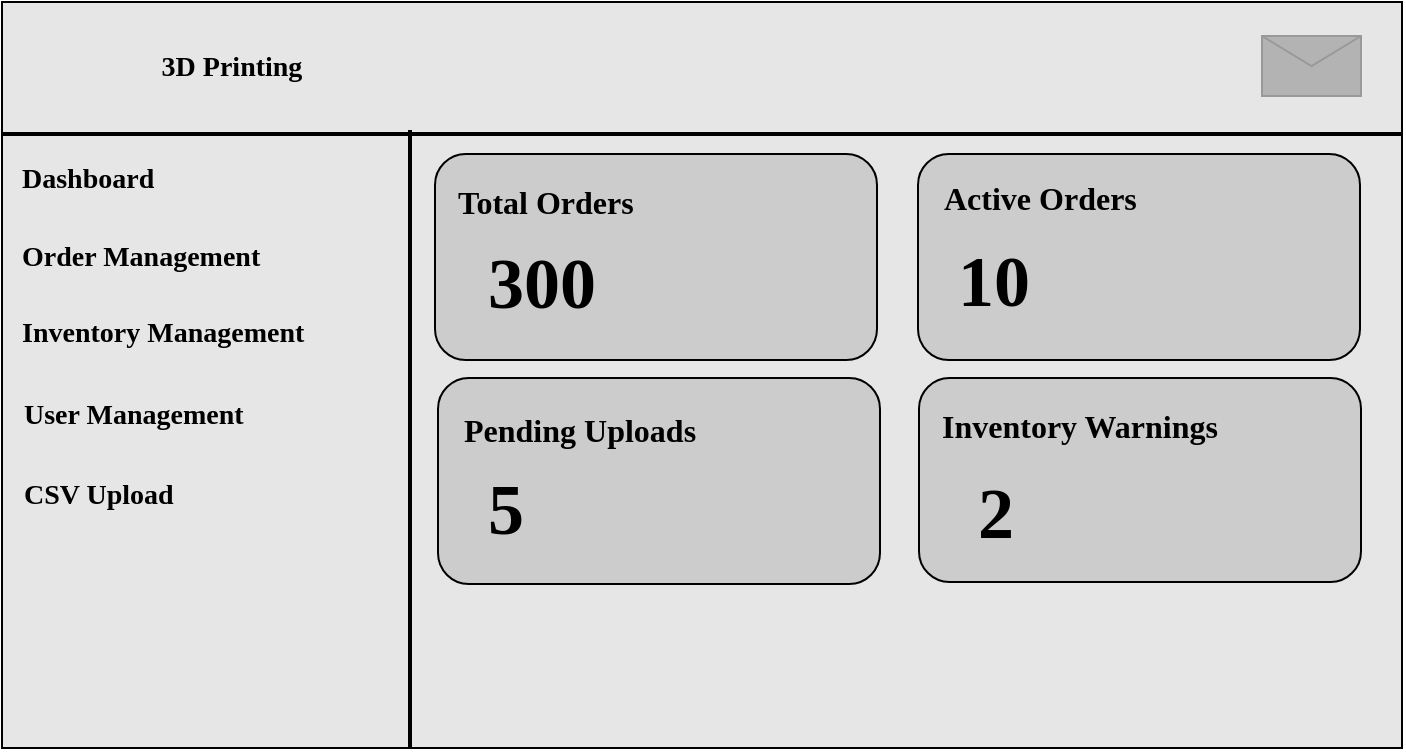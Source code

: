 <mxfile version="26.2.2" pages="5">
  <diagram name="Dashboard" id="cYQXi7w0cZCDWkDZ0Lsi">
    <mxGraphModel dx="1030" dy="611" grid="1" gridSize="10" guides="1" tooltips="1" connect="1" arrows="1" fold="1" page="1" pageScale="1" pageWidth="850" pageHeight="1100" math="0" shadow="0">
      <root>
        <mxCell id="0" />
        <mxCell id="1" parent="0" />
        <mxCell id="clgcasLcG5aeq1s0tHl3-36" value="" style="rounded=0;whiteSpace=wrap;html=1;fillColor=#E6E6E6;" parent="1" vertex="1">
          <mxGeometry x="40" y="77" width="700" height="373" as="geometry" />
        </mxCell>
        <mxCell id="clgcasLcG5aeq1s0tHl3-37" value="" style="line;strokeWidth=2;html=1;" parent="1" vertex="1">
          <mxGeometry x="40" y="138" width="700" height="10" as="geometry" />
        </mxCell>
        <mxCell id="clgcasLcG5aeq1s0tHl3-38" value="&lt;b&gt;&lt;font face=&quot;Verdana&quot; style=&quot;font-size: 14px;&quot;&gt;3D Printing&lt;/font&gt;&lt;/b&gt;" style="text;html=1;align=center;verticalAlign=middle;whiteSpace=wrap;rounded=0;" parent="1" vertex="1">
          <mxGeometry x="40" y="80" width="230" height="60" as="geometry" />
        </mxCell>
        <mxCell id="clgcasLcG5aeq1s0tHl3-39" value="&lt;font face=&quot;Verdana&quot; style=&quot;font-size: 14px;&quot;&gt;&lt;b&gt;Dashboard&lt;/b&gt;&lt;/font&gt;" style="text;html=1;align=left;verticalAlign=middle;whiteSpace=wrap;rounded=0;" parent="1" vertex="1">
          <mxGeometry x="48" y="150" width="182" height="32" as="geometry" />
        </mxCell>
        <mxCell id="clgcasLcG5aeq1s0tHl3-40" value="&lt;font face=&quot;Verdana&quot;&gt;&lt;span style=&quot;font-size: 14px;&quot;&gt;&lt;b&gt;Order Management&lt;/b&gt;&lt;/span&gt;&lt;/font&gt;" style="text;html=1;align=left;verticalAlign=middle;whiteSpace=wrap;rounded=0;" parent="1" vertex="1">
          <mxGeometry x="48" y="189" width="182" height="32" as="geometry" />
        </mxCell>
        <mxCell id="clgcasLcG5aeq1s0tHl3-41" value="&lt;font face=&quot;Verdana&quot;&gt;&lt;span style=&quot;font-size: 14px;&quot;&gt;&lt;b&gt;Inventory Management&lt;/b&gt;&lt;/span&gt;&lt;/font&gt;" style="text;html=1;align=left;verticalAlign=middle;whiteSpace=wrap;rounded=0;" parent="1" vertex="1">
          <mxGeometry x="48" y="227" width="190" height="32" as="geometry" />
        </mxCell>
        <mxCell id="clgcasLcG5aeq1s0tHl3-42" value="&lt;font face=&quot;Verdana&quot;&gt;&lt;span style=&quot;font-size: 14px;&quot;&gt;&lt;b&gt;User Management&lt;/b&gt;&lt;/span&gt;&lt;/font&gt;" style="text;html=1;align=left;verticalAlign=middle;whiteSpace=wrap;rounded=0;" parent="1" vertex="1">
          <mxGeometry x="49" y="268" width="182" height="32" as="geometry" />
        </mxCell>
        <mxCell id="clgcasLcG5aeq1s0tHl3-43" value="&lt;font face=&quot;Verdana&quot;&gt;&lt;span style=&quot;font-size: 14px;&quot;&gt;&lt;b&gt;CSV Upload&lt;/b&gt;&lt;/span&gt;&lt;/font&gt;" style="text;html=1;align=left;verticalAlign=middle;whiteSpace=wrap;rounded=0;" parent="1" vertex="1">
          <mxGeometry x="49" y="308" width="182" height="32" as="geometry" />
        </mxCell>
        <mxCell id="clgcasLcG5aeq1s0tHl3-44" value="" style="rounded=1;whiteSpace=wrap;html=1;direction=west;rotation=0;fillColor=#CCCCCC;" parent="1" vertex="1">
          <mxGeometry x="256.5" y="153" width="221" height="103" as="geometry" />
        </mxCell>
        <mxCell id="clgcasLcG5aeq1s0tHl3-45" value="&lt;font style=&quot;font-size: 16px;&quot; face=&quot;Verdana&quot;&gt;&lt;b style=&quot;&quot;&gt;Total Orders&lt;/b&gt;&lt;/font&gt;" style="text;html=1;align=left;verticalAlign=middle;whiteSpace=wrap;rounded=0;" parent="1" vertex="1">
          <mxGeometry x="266" y="162" width="200" height="30" as="geometry" />
        </mxCell>
        <mxCell id="clgcasLcG5aeq1s0tHl3-46" value="&lt;b&gt;&lt;font face=&quot;Verdana&quot; style=&quot;font-size: 36px;&quot;&gt;300&lt;/font&gt;&lt;/b&gt;" style="text;html=1;align=center;verticalAlign=middle;whiteSpace=wrap;rounded=0;" parent="1" vertex="1">
          <mxGeometry x="270" y="203" width="80" height="30" as="geometry" />
        </mxCell>
        <mxCell id="clgcasLcG5aeq1s0tHl3-47" value="" style="rounded=1;whiteSpace=wrap;html=1;direction=west;rotation=0;fillColor=#CCCCCC;" parent="1" vertex="1">
          <mxGeometry x="498" y="153" width="221" height="103" as="geometry" />
        </mxCell>
        <mxCell id="clgcasLcG5aeq1s0tHl3-48" value="&lt;font style=&quot;font-size: 16px;&quot; face=&quot;Verdana&quot;&gt;&lt;b style=&quot;&quot;&gt;Active Orders&lt;/b&gt;&lt;/font&gt;" style="text;html=1;align=left;verticalAlign=middle;whiteSpace=wrap;rounded=0;" parent="1" vertex="1">
          <mxGeometry x="509" y="160" width="200" height="30" as="geometry" />
        </mxCell>
        <mxCell id="clgcasLcG5aeq1s0tHl3-49" value="&lt;b&gt;&lt;font face=&quot;Verdana&quot; style=&quot;font-size: 36px;&quot;&gt;10&lt;/font&gt;&lt;/b&gt;" style="text;html=1;align=center;verticalAlign=middle;whiteSpace=wrap;rounded=0;" parent="1" vertex="1">
          <mxGeometry x="506" y="202" width="60" height="30" as="geometry" />
        </mxCell>
        <mxCell id="clgcasLcG5aeq1s0tHl3-50" value="" style="rounded=1;whiteSpace=wrap;html=1;direction=west;rotation=0;fillColor=#CCCCCC;" parent="1" vertex="1">
          <mxGeometry x="258" y="265" width="221" height="103" as="geometry" />
        </mxCell>
        <mxCell id="clgcasLcG5aeq1s0tHl3-51" value="&lt;font style=&quot;font-size: 16px;&quot; face=&quot;Verdana&quot;&gt;&lt;b style=&quot;&quot;&gt;Pending Uploads&lt;/b&gt;&lt;/font&gt;" style="text;html=1;align=left;verticalAlign=middle;whiteSpace=wrap;rounded=0;" parent="1" vertex="1">
          <mxGeometry x="269" y="276" width="200" height="30" as="geometry" />
        </mxCell>
        <mxCell id="clgcasLcG5aeq1s0tHl3-52" value="&lt;font face=&quot;Verdana&quot;&gt;&lt;span style=&quot;font-size: 36px;&quot;&gt;&lt;b&gt;5&lt;/b&gt;&lt;/span&gt;&lt;/font&gt;" style="text;html=1;align=center;verticalAlign=middle;whiteSpace=wrap;rounded=0;" parent="1" vertex="1">
          <mxGeometry x="262" y="316" width="60" height="30" as="geometry" />
        </mxCell>
        <mxCell id="clgcasLcG5aeq1s0tHl3-53" value="" style="rounded=1;whiteSpace=wrap;html=1;direction=west;rotation=0;fillColor=#CCCCCC;" parent="1" vertex="1">
          <mxGeometry x="498.5" y="265" width="221" height="102" as="geometry" />
        </mxCell>
        <mxCell id="clgcasLcG5aeq1s0tHl3-54" value="&lt;font style=&quot;font-size: 16px;&quot; face=&quot;Verdana&quot;&gt;&lt;b style=&quot;&quot;&gt;Inventory Warnings&lt;/b&gt;&lt;/font&gt;" style="text;html=1;align=left;verticalAlign=middle;whiteSpace=wrap;rounded=0;" parent="1" vertex="1">
          <mxGeometry x="508" y="274" width="200" height="30" as="geometry" />
        </mxCell>
        <mxCell id="clgcasLcG5aeq1s0tHl3-55" value="&lt;font face=&quot;Verdana&quot;&gt;&lt;span style=&quot;font-size: 36px;&quot;&gt;&lt;b&gt;2&lt;/b&gt;&lt;/span&gt;&lt;/font&gt;" style="text;html=1;align=center;verticalAlign=middle;whiteSpace=wrap;rounded=0;" parent="1" vertex="1">
          <mxGeometry x="507" y="318" width="60" height="30" as="geometry" />
        </mxCell>
        <mxCell id="clgcasLcG5aeq1s0tHl3-87" value="" style="line;strokeWidth=2;direction=south;html=1;" parent="1" vertex="1">
          <mxGeometry x="239" y="141" width="10" height="309" as="geometry" />
        </mxCell>
        <mxCell id="RpNFl576KC7_fIlzwB-L-1" value="" style="verticalLabelPosition=bottom;shadow=0;dashed=0;align=center;html=1;verticalAlign=top;strokeWidth=1;shape=mxgraph.mockup.misc.mail2;strokeColor=#999999;fillColor=#B3B3B3;" parent="1" vertex="1">
          <mxGeometry x="670" y="94" width="49.5" height="30" as="geometry" />
        </mxCell>
        <mxCell id="rradhkQ6U-hrsFerU1Du-12" value="" style="edgeStyle=orthogonalEdgeStyle;rounded=0;orthogonalLoop=1;jettySize=auto;html=1;" edge="1" parent="1" target="rradhkQ6U-hrsFerU1Du-11">
          <mxGeometry relative="1" as="geometry">
            <mxPoint x="370" y="417" as="sourcePoint" />
          </mxGeometry>
        </mxCell>
      </root>
    </mxGraphModel>
  </diagram>
  <diagram id="driul36mCl-UFnIlHgqL" name="Order Management">
    <mxGraphModel dx="1030" dy="611" grid="1" gridSize="10" guides="1" tooltips="1" connect="1" arrows="1" fold="1" page="1" pageScale="1" pageWidth="850" pageHeight="1100" math="0" shadow="0">
      <root>
        <mxCell id="0" />
        <mxCell id="1" parent="0" />
        <mxCell id="ay1XgKWuodjgxlNTg-I4-1" value="&lt;span style=&quot;color: rgba(0, 0, 0, 0); font-family: monospace; font-size: 0px; text-align: start; text-wrap-mode: nowrap;&quot;&gt;%3CmxGraphModel%3E%3Croot%3E%3CmxCell%20id%3D%220%22%2F%3E%3CmxCell%20id%3D%221%22%20parent%3D%220%22%2F%3E%3CmxCell%20id%3D%222%22%20value%3D%22%22%20style%3D%22strokeWidth%3D1%3Bshadow%3D0%3Bdashed%3D0%3Balign%3Dcenter%3Bhtml%3D1%3Bshape%3Dmxgraph.mockup.forms.pwField%3BstrokeColor%3D%23999999%3BmainText%3D%3Balign%3Dleft%3BfontColor%3D%23666666%3BfontSize%3D17%3BspacingLeft%3D3%3BfillColor%3D%23D0D0D0%3B%22%20vertex%3D%221%22%20parent%3D%221%22%3E%3CmxGeometry%20x%3D%2260%22%20y%3D%22365%22%20width%3D%22150%22%20height%3D%2225%22%20as%3D%22geometry%22%2F%3E%3C%2FmxCell%3E%3C%2Froot%3E%3C%2FmxGraphModel%3E&lt;/span&gt;" style="rounded=0;whiteSpace=wrap;html=1;fillColor=#E6E6E6;" parent="1" vertex="1">
          <mxGeometry x="40" y="40" width="720" height="530" as="geometry" />
        </mxCell>
        <mxCell id="gt-h0oIlL9-UVUN97l7V-1" value="" style="line;strokeWidth=2;html=1;" parent="1" vertex="1">
          <mxGeometry x="40" y="100" width="720" height="10" as="geometry" />
        </mxCell>
        <mxCell id="bJr4eoq9o1agVA2cWn2V-1" value="&lt;b style=&quot;font-family: Verdana; text-align: left;&quot;&gt;&lt;font style=&quot;font-size: 24px;&quot;&gt;Order Management&lt;/font&gt;&lt;/b&gt;" style="text;html=1;align=center;verticalAlign=middle;whiteSpace=wrap;rounded=0;" parent="1" vertex="1">
          <mxGeometry x="44" y="57" width="270" height="30" as="geometry" />
        </mxCell>
        <mxCell id="bJr4eoq9o1agVA2cWn2V-3" value="" style="line;strokeWidth=2;direction=south;html=1;" parent="1" vertex="1">
          <mxGeometry x="220" y="104" width="10" height="467" as="geometry" />
        </mxCell>
        <mxCell id="bJr4eoq9o1agVA2cWn2V-4" value="&lt;font face=&quot;Verdana&quot; style=&quot;font-size: 16px;&quot;&gt;&lt;b style=&quot;&quot;&gt;Filter&lt;/b&gt;&lt;/font&gt;" style="text;html=1;align=left;verticalAlign=middle;whiteSpace=wrap;rounded=0;" parent="1" vertex="1">
          <mxGeometry x="60" y="120" width="150" height="20" as="geometry" />
        </mxCell>
        <mxCell id="bJr4eoq9o1agVA2cWn2V-5" value="&lt;font face=&quot;Verdana&quot;&gt;&lt;span style=&quot;font-size: 16px;&quot;&gt;&lt;b&gt;Status&lt;/b&gt;&lt;/span&gt;&lt;/font&gt;" style="text;html=1;align=left;verticalAlign=middle;whiteSpace=wrap;rounded=0;" parent="1" vertex="1">
          <mxGeometry x="60" y="260" width="150" height="20" as="geometry" />
        </mxCell>
        <mxCell id="bJr4eoq9o1agVA2cWn2V-7" value="&lt;font face=&quot;Verdana&quot;&gt;&lt;span style=&quot;font-size: 16px;&quot;&gt;&lt;b&gt;Material&lt;/b&gt;&lt;/span&gt;&lt;/font&gt;" style="text;html=1;align=left;verticalAlign=middle;whiteSpace=wrap;rounded=0;" parent="1" vertex="1">
          <mxGeometry x="60" y="188" width="150" height="20" as="geometry" />
        </mxCell>
        <mxCell id="bJr4eoq9o1agVA2cWn2V-8" value="" style="strokeWidth=1;shadow=0;dashed=0;align=center;html=1;shape=mxgraph.mockup.forms.pwField;strokeColor=#999999;mainText=;align=left;fontColor=#666666;fontSize=17;spacingLeft=3;fillColor=#D0D0D0;" parent="1" vertex="1">
          <mxGeometry x="60" y="149" width="150" height="25" as="geometry" />
        </mxCell>
        <mxCell id="bJr4eoq9o1agVA2cWn2V-10" value="" style="strokeWidth=1;shadow=0;dashed=0;align=center;html=1;shape=mxgraph.mockup.forms.pwField;strokeColor=#999999;mainText=;align=left;fontColor=#666666;fontSize=17;spacingLeft=3;fillColor=#D0D0D0;" parent="1" vertex="1">
          <mxGeometry x="60" y="220" width="150" height="25" as="geometry" />
        </mxCell>
        <mxCell id="bJr4eoq9o1agVA2cWn2V-12" value="" style="strokeWidth=1;shadow=0;dashed=0;align=center;html=1;shape=mxgraph.mockup.forms.pwField;strokeColor=#999999;mainText=;align=left;fontColor=#666666;fontSize=17;spacingLeft=3;fillColor=#D0D0D0;" parent="1" vertex="1">
          <mxGeometry x="60" y="288.5" width="150" height="25" as="geometry" />
        </mxCell>
        <mxCell id="bJr4eoq9o1agVA2cWn2V-14" value="Search" style="strokeWidth=1;shadow=0;dashed=0;align=center;html=1;shape=mxgraph.mockup.forms.searchBox;strokeColor=#999999;mainText=;strokeColor2=#008cff;fontColor=#666666;fontSize=17;align=left;spacingLeft=3;whiteSpace=wrap;fillColor=#D0D0D0;" parent="1" vertex="1">
          <mxGeometry x="514" y="48" width="226" height="50" as="geometry" />
        </mxCell>
        <mxCell id="bJr4eoq9o1agVA2cWn2V-15" value="" style="shape=table;html=1;whiteSpace=wrap;startSize=0;container=1;collapsible=0;childLayout=tableLayout;strokeWidth=0;gradientColor=none;swimlaneFillColor=none;strokeColor=default;" parent="1" vertex="1">
          <mxGeometry x="233" y="121" width="521" height="399" as="geometry" />
        </mxCell>
        <mxCell id="bJr4eoq9o1agVA2cWn2V-16" value="" style="shape=tableRow;horizontal=0;startSize=0;swimlaneHead=0;swimlaneBody=0;top=0;left=0;bottom=0;right=0;collapsible=0;dropTarget=0;fillColor=none;points=[[0,0.5],[1,0.5]];portConstraint=eastwest;" parent="bJr4eoq9o1agVA2cWn2V-15" vertex="1">
          <mxGeometry width="521" height="74" as="geometry" />
        </mxCell>
        <mxCell id="bJr4eoq9o1agVA2cWn2V-28" value="&lt;font face=&quot;Verdana&quot; style=&quot;font-size: 14px;&quot;&gt;Order ID&lt;/font&gt;" style="shape=partialRectangle;html=1;whiteSpace=wrap;connectable=0;fillColor=#D0D0D0;top=0;left=0;bottom=0;right=0;overflow=hidden;fontStyle=1;strokeColor=#000000;strokeWidth=15;" parent="bJr4eoq9o1agVA2cWn2V-16" vertex="1">
          <mxGeometry width="74" height="74" as="geometry">
            <mxRectangle width="74" height="74" as="alternateBounds" />
          </mxGeometry>
        </mxCell>
        <mxCell id="gSwVSWUJ0e2JlLp0kPY2-10" value="&lt;font face=&quot;Verdana&quot; style=&quot;font-size: 14px;&quot;&gt;Model Name&lt;/font&gt;" style="shape=partialRectangle;html=1;whiteSpace=wrap;connectable=0;fillColor=#D0D0D0;top=0;left=0;bottom=0;right=0;overflow=hidden;fontStyle=1;strokeColor=#000000;strokeWidth=15;" parent="bJr4eoq9o1agVA2cWn2V-16" vertex="1">
          <mxGeometry x="74" width="74" height="74" as="geometry">
            <mxRectangle width="74" height="74" as="alternateBounds" />
          </mxGeometry>
        </mxCell>
        <mxCell id="bJr4eoq9o1agVA2cWn2V-25" value="&lt;font face=&quot;Verdana&quot; style=&quot;font-size: 14px;&quot;&gt;Material&lt;/font&gt;" style="shape=partialRectangle;html=1;whiteSpace=wrap;connectable=0;fillColor=#D0D0D0;top=0;left=0;bottom=0;right=0;overflow=hidden;fontStyle=1;strokeColor=#000000;strokeWidth=15;" parent="bJr4eoq9o1agVA2cWn2V-16" vertex="1">
          <mxGeometry x="148" width="77" height="74" as="geometry">
            <mxRectangle width="77" height="74" as="alternateBounds" />
          </mxGeometry>
        </mxCell>
        <mxCell id="bJr4eoq9o1agVA2cWn2V-17" value="&lt;font face=&quot;Verdana&quot; style=&quot;font-size: 14px;&quot;&gt;Qty&lt;/font&gt;" style="shape=partialRectangle;html=1;whiteSpace=wrap;connectable=0;fillColor=#D0D0D0;top=0;left=0;bottom=0;right=0;overflow=hidden;fontStyle=1;strokeColor=#000000;strokeWidth=15;" parent="bJr4eoq9o1agVA2cWn2V-16" vertex="1">
          <mxGeometry x="225" width="74" height="74" as="geometry">
            <mxRectangle width="74" height="74" as="alternateBounds" />
          </mxGeometry>
        </mxCell>
        <mxCell id="bJr4eoq9o1agVA2cWn2V-18" value="&lt;font face=&quot;Verdana&quot; style=&quot;font-size: 14px;&quot;&gt;Status&lt;/font&gt;" style="shape=partialRectangle;html=1;whiteSpace=wrap;connectable=0;fillColor=#D0D0D0;top=0;left=0;bottom=0;right=0;overflow=hidden;fontStyle=1;strokeColor=#000000;strokeWidth=15;" parent="bJr4eoq9o1agVA2cWn2V-16" vertex="1">
          <mxGeometry x="299" width="74" height="74" as="geometry">
            <mxRectangle width="74" height="74" as="alternateBounds" />
          </mxGeometry>
        </mxCell>
        <mxCell id="gSwVSWUJ0e2JlLp0kPY2-1" value="&lt;font face=&quot;Verdana&quot; style=&quot;font-size: 14px;&quot;&gt;Priority&lt;/font&gt;" style="shape=partialRectangle;html=1;whiteSpace=wrap;connectable=0;fillColor=#D0D0D0;top=0;left=0;bottom=0;right=0;overflow=hidden;fontStyle=1;strokeColor=#000000;strokeWidth=15;" parent="bJr4eoq9o1agVA2cWn2V-16" vertex="1">
          <mxGeometry x="373" width="74" height="74" as="geometry">
            <mxRectangle width="74" height="74" as="alternateBounds" />
          </mxGeometry>
        </mxCell>
        <mxCell id="gSwVSWUJ0e2JlLp0kPY2-19" value="&lt;font face=&quot;Verdana&quot; style=&quot;font-size: 14px;&quot;&gt;Actions&lt;/font&gt;" style="shape=partialRectangle;html=1;whiteSpace=wrap;connectable=0;fillColor=#D0D0D0;top=0;left=0;bottom=0;right=0;overflow=hidden;fontStyle=1;strokeColor=#000000;strokeWidth=15;" parent="bJr4eoq9o1agVA2cWn2V-16" vertex="1">
          <mxGeometry x="447" width="74" height="74" as="geometry">
            <mxRectangle width="74" height="74" as="alternateBounds" />
          </mxGeometry>
        </mxCell>
        <mxCell id="bJr4eoq9o1agVA2cWn2V-19" value="" style="shape=tableRow;horizontal=0;startSize=0;swimlaneHead=0;swimlaneBody=0;top=0;left=0;bottom=0;right=0;collapsible=0;dropTarget=0;fillColor=none;points=[[0,0.5],[1,0.5]];portConstraint=eastwest;" parent="bJr4eoq9o1agVA2cWn2V-15" vertex="1">
          <mxGeometry y="74" width="521" height="39" as="geometry" />
        </mxCell>
        <mxCell id="bJr4eoq9o1agVA2cWn2V-29" style="shape=partialRectangle;html=1;whiteSpace=wrap;connectable=0;fillColor=none;top=0;left=0;bottom=0;right=0;overflow=hidden;" parent="bJr4eoq9o1agVA2cWn2V-19" vertex="1">
          <mxGeometry width="74" height="39" as="geometry">
            <mxRectangle width="74" height="39" as="alternateBounds" />
          </mxGeometry>
        </mxCell>
        <mxCell id="gSwVSWUJ0e2JlLp0kPY2-11" style="shape=partialRectangle;html=1;whiteSpace=wrap;connectable=0;fillColor=none;top=0;left=0;bottom=0;right=0;overflow=hidden;" parent="bJr4eoq9o1agVA2cWn2V-19" vertex="1">
          <mxGeometry x="74" width="74" height="39" as="geometry">
            <mxRectangle width="74" height="39" as="alternateBounds" />
          </mxGeometry>
        </mxCell>
        <mxCell id="bJr4eoq9o1agVA2cWn2V-26" style="shape=partialRectangle;html=1;whiteSpace=wrap;connectable=0;fillColor=none;top=0;left=0;bottom=0;right=0;overflow=hidden;" parent="bJr4eoq9o1agVA2cWn2V-19" vertex="1">
          <mxGeometry x="148" width="77" height="39" as="geometry">
            <mxRectangle width="77" height="39" as="alternateBounds" />
          </mxGeometry>
        </mxCell>
        <mxCell id="bJr4eoq9o1agVA2cWn2V-20" value="" style="shape=partialRectangle;html=1;whiteSpace=wrap;connectable=0;fillColor=none;top=0;left=0;bottom=0;right=0;overflow=hidden;" parent="bJr4eoq9o1agVA2cWn2V-19" vertex="1">
          <mxGeometry x="225" width="74" height="39" as="geometry">
            <mxRectangle width="74" height="39" as="alternateBounds" />
          </mxGeometry>
        </mxCell>
        <mxCell id="bJr4eoq9o1agVA2cWn2V-21" value="" style="shape=partialRectangle;html=1;whiteSpace=wrap;connectable=0;fillColor=none;top=0;left=0;bottom=0;right=0;overflow=hidden;" parent="bJr4eoq9o1agVA2cWn2V-19" vertex="1">
          <mxGeometry x="299" width="74" height="39" as="geometry">
            <mxRectangle width="74" height="39" as="alternateBounds" />
          </mxGeometry>
        </mxCell>
        <mxCell id="gSwVSWUJ0e2JlLp0kPY2-2" style="shape=partialRectangle;html=1;whiteSpace=wrap;connectable=0;fillColor=none;top=0;left=0;bottom=0;right=0;overflow=hidden;" parent="bJr4eoq9o1agVA2cWn2V-19" vertex="1">
          <mxGeometry x="373" width="74" height="39" as="geometry">
            <mxRectangle width="74" height="39" as="alternateBounds" />
          </mxGeometry>
        </mxCell>
        <mxCell id="gSwVSWUJ0e2JlLp0kPY2-20" style="shape=partialRectangle;html=1;whiteSpace=wrap;connectable=0;fillColor=none;top=0;left=0;bottom=0;right=0;overflow=hidden;" parent="bJr4eoq9o1agVA2cWn2V-19" vertex="1">
          <mxGeometry x="447" width="74" height="39" as="geometry">
            <mxRectangle width="74" height="39" as="alternateBounds" />
          </mxGeometry>
        </mxCell>
        <mxCell id="bJr4eoq9o1agVA2cWn2V-22" value="" style="shape=tableRow;horizontal=0;startSize=0;swimlaneHead=0;swimlaneBody=0;top=0;left=0;bottom=0;right=0;collapsible=0;dropTarget=0;fillColor=none;points=[[0,0.5],[1,0.5]];portConstraint=eastwest;" parent="bJr4eoq9o1agVA2cWn2V-15" vertex="1">
          <mxGeometry y="113" width="521" height="41" as="geometry" />
        </mxCell>
        <mxCell id="bJr4eoq9o1agVA2cWn2V-30" style="shape=partialRectangle;html=1;whiteSpace=wrap;connectable=0;fillColor=none;top=0;left=0;bottom=0;right=0;overflow=hidden;" parent="bJr4eoq9o1agVA2cWn2V-22" vertex="1">
          <mxGeometry width="74" height="41" as="geometry">
            <mxRectangle width="74" height="41" as="alternateBounds" />
          </mxGeometry>
        </mxCell>
        <mxCell id="gSwVSWUJ0e2JlLp0kPY2-12" style="shape=partialRectangle;html=1;whiteSpace=wrap;connectable=0;fillColor=none;top=0;left=0;bottom=0;right=0;overflow=hidden;" parent="bJr4eoq9o1agVA2cWn2V-22" vertex="1">
          <mxGeometry x="74" width="74" height="41" as="geometry">
            <mxRectangle width="74" height="41" as="alternateBounds" />
          </mxGeometry>
        </mxCell>
        <mxCell id="bJr4eoq9o1agVA2cWn2V-27" style="shape=partialRectangle;html=1;whiteSpace=wrap;connectable=0;fillColor=none;top=0;left=0;bottom=0;right=0;overflow=hidden;" parent="bJr4eoq9o1agVA2cWn2V-22" vertex="1">
          <mxGeometry x="148" width="77" height="41" as="geometry">
            <mxRectangle width="77" height="41" as="alternateBounds" />
          </mxGeometry>
        </mxCell>
        <mxCell id="bJr4eoq9o1agVA2cWn2V-23" value="" style="shape=partialRectangle;html=1;whiteSpace=wrap;connectable=0;fillColor=none;top=0;left=0;bottom=0;right=0;overflow=hidden;" parent="bJr4eoq9o1agVA2cWn2V-22" vertex="1">
          <mxGeometry x="225" width="74" height="41" as="geometry">
            <mxRectangle width="74" height="41" as="alternateBounds" />
          </mxGeometry>
        </mxCell>
        <mxCell id="bJr4eoq9o1agVA2cWn2V-24" value="" style="shape=partialRectangle;html=1;whiteSpace=wrap;connectable=0;fillColor=none;top=0;left=0;bottom=0;right=0;overflow=hidden;" parent="bJr4eoq9o1agVA2cWn2V-22" vertex="1">
          <mxGeometry x="299" width="74" height="41" as="geometry">
            <mxRectangle width="74" height="41" as="alternateBounds" />
          </mxGeometry>
        </mxCell>
        <mxCell id="gSwVSWUJ0e2JlLp0kPY2-3" style="shape=partialRectangle;html=1;whiteSpace=wrap;connectable=0;fillColor=none;top=0;left=0;bottom=0;right=0;overflow=hidden;" parent="bJr4eoq9o1agVA2cWn2V-22" vertex="1">
          <mxGeometry x="373" width="74" height="41" as="geometry">
            <mxRectangle width="74" height="41" as="alternateBounds" />
          </mxGeometry>
        </mxCell>
        <mxCell id="gSwVSWUJ0e2JlLp0kPY2-21" style="shape=partialRectangle;html=1;whiteSpace=wrap;connectable=0;fillColor=none;top=0;left=0;bottom=0;right=0;overflow=hidden;" parent="bJr4eoq9o1agVA2cWn2V-22" vertex="1">
          <mxGeometry x="447" width="74" height="41" as="geometry">
            <mxRectangle width="74" height="41" as="alternateBounds" />
          </mxGeometry>
        </mxCell>
        <mxCell id="bJr4eoq9o1agVA2cWn2V-31" style="shape=tableRow;horizontal=0;startSize=0;swimlaneHead=0;swimlaneBody=0;top=0;left=0;bottom=0;right=0;collapsible=0;dropTarget=0;fillColor=none;points=[[0,0.5],[1,0.5]];portConstraint=eastwest;" parent="bJr4eoq9o1agVA2cWn2V-15" vertex="1">
          <mxGeometry y="154" width="521" height="41" as="geometry" />
        </mxCell>
        <mxCell id="bJr4eoq9o1agVA2cWn2V-32" style="shape=partialRectangle;html=1;whiteSpace=wrap;connectable=0;fillColor=none;top=0;left=0;bottom=0;right=0;overflow=hidden;" parent="bJr4eoq9o1agVA2cWn2V-31" vertex="1">
          <mxGeometry width="74" height="41" as="geometry">
            <mxRectangle width="74" height="41" as="alternateBounds" />
          </mxGeometry>
        </mxCell>
        <mxCell id="gSwVSWUJ0e2JlLp0kPY2-13" style="shape=partialRectangle;html=1;whiteSpace=wrap;connectable=0;fillColor=none;top=0;left=0;bottom=0;right=0;overflow=hidden;" parent="bJr4eoq9o1agVA2cWn2V-31" vertex="1">
          <mxGeometry x="74" width="74" height="41" as="geometry">
            <mxRectangle width="74" height="41" as="alternateBounds" />
          </mxGeometry>
        </mxCell>
        <mxCell id="bJr4eoq9o1agVA2cWn2V-33" style="shape=partialRectangle;html=1;whiteSpace=wrap;connectable=0;fillColor=none;top=0;left=0;bottom=0;right=0;overflow=hidden;" parent="bJr4eoq9o1agVA2cWn2V-31" vertex="1">
          <mxGeometry x="148" width="77" height="41" as="geometry">
            <mxRectangle width="77" height="41" as="alternateBounds" />
          </mxGeometry>
        </mxCell>
        <mxCell id="bJr4eoq9o1agVA2cWn2V-34" style="shape=partialRectangle;html=1;whiteSpace=wrap;connectable=0;fillColor=none;top=0;left=0;bottom=0;right=0;overflow=hidden;" parent="bJr4eoq9o1agVA2cWn2V-31" vertex="1">
          <mxGeometry x="225" width="74" height="41" as="geometry">
            <mxRectangle width="74" height="41" as="alternateBounds" />
          </mxGeometry>
        </mxCell>
        <mxCell id="bJr4eoq9o1agVA2cWn2V-35" style="shape=partialRectangle;html=1;whiteSpace=wrap;connectable=0;fillColor=none;top=0;left=0;bottom=0;right=0;overflow=hidden;" parent="bJr4eoq9o1agVA2cWn2V-31" vertex="1">
          <mxGeometry x="299" width="74" height="41" as="geometry">
            <mxRectangle width="74" height="41" as="alternateBounds" />
          </mxGeometry>
        </mxCell>
        <mxCell id="gSwVSWUJ0e2JlLp0kPY2-4" style="shape=partialRectangle;html=1;whiteSpace=wrap;connectable=0;fillColor=none;top=0;left=0;bottom=0;right=0;overflow=hidden;" parent="bJr4eoq9o1agVA2cWn2V-31" vertex="1">
          <mxGeometry x="373" width="74" height="41" as="geometry">
            <mxRectangle width="74" height="41" as="alternateBounds" />
          </mxGeometry>
        </mxCell>
        <mxCell id="gSwVSWUJ0e2JlLp0kPY2-22" style="shape=partialRectangle;html=1;whiteSpace=wrap;connectable=0;fillColor=none;top=0;left=0;bottom=0;right=0;overflow=hidden;" parent="bJr4eoq9o1agVA2cWn2V-31" vertex="1">
          <mxGeometry x="447" width="74" height="41" as="geometry">
            <mxRectangle width="74" height="41" as="alternateBounds" />
          </mxGeometry>
        </mxCell>
        <mxCell id="bJr4eoq9o1agVA2cWn2V-36" style="shape=tableRow;horizontal=0;startSize=0;swimlaneHead=0;swimlaneBody=0;top=0;left=0;bottom=0;right=0;collapsible=0;dropTarget=0;fillColor=none;points=[[0,0.5],[1,0.5]];portConstraint=eastwest;" parent="bJr4eoq9o1agVA2cWn2V-15" vertex="1">
          <mxGeometry y="195" width="521" height="41" as="geometry" />
        </mxCell>
        <mxCell id="bJr4eoq9o1agVA2cWn2V-37" style="shape=partialRectangle;html=1;whiteSpace=wrap;connectable=0;fillColor=none;top=0;left=0;bottom=0;right=0;overflow=hidden;" parent="bJr4eoq9o1agVA2cWn2V-36" vertex="1">
          <mxGeometry width="74" height="41" as="geometry">
            <mxRectangle width="74" height="41" as="alternateBounds" />
          </mxGeometry>
        </mxCell>
        <mxCell id="gSwVSWUJ0e2JlLp0kPY2-14" style="shape=partialRectangle;html=1;whiteSpace=wrap;connectable=0;fillColor=none;top=0;left=0;bottom=0;right=0;overflow=hidden;" parent="bJr4eoq9o1agVA2cWn2V-36" vertex="1">
          <mxGeometry x="74" width="74" height="41" as="geometry">
            <mxRectangle width="74" height="41" as="alternateBounds" />
          </mxGeometry>
        </mxCell>
        <mxCell id="bJr4eoq9o1agVA2cWn2V-38" style="shape=partialRectangle;html=1;whiteSpace=wrap;connectable=0;fillColor=none;top=0;left=0;bottom=0;right=0;overflow=hidden;" parent="bJr4eoq9o1agVA2cWn2V-36" vertex="1">
          <mxGeometry x="148" width="77" height="41" as="geometry">
            <mxRectangle width="77" height="41" as="alternateBounds" />
          </mxGeometry>
        </mxCell>
        <mxCell id="bJr4eoq9o1agVA2cWn2V-39" style="shape=partialRectangle;html=1;whiteSpace=wrap;connectable=0;fillColor=none;top=0;left=0;bottom=0;right=0;overflow=hidden;" parent="bJr4eoq9o1agVA2cWn2V-36" vertex="1">
          <mxGeometry x="225" width="74" height="41" as="geometry">
            <mxRectangle width="74" height="41" as="alternateBounds" />
          </mxGeometry>
        </mxCell>
        <mxCell id="bJr4eoq9o1agVA2cWn2V-40" style="shape=partialRectangle;html=1;whiteSpace=wrap;connectable=0;fillColor=none;top=0;left=0;bottom=0;right=0;overflow=hidden;" parent="bJr4eoq9o1agVA2cWn2V-36" vertex="1">
          <mxGeometry x="299" width="74" height="41" as="geometry">
            <mxRectangle width="74" height="41" as="alternateBounds" />
          </mxGeometry>
        </mxCell>
        <mxCell id="gSwVSWUJ0e2JlLp0kPY2-5" style="shape=partialRectangle;html=1;whiteSpace=wrap;connectable=0;fillColor=none;top=0;left=0;bottom=0;right=0;overflow=hidden;" parent="bJr4eoq9o1agVA2cWn2V-36" vertex="1">
          <mxGeometry x="373" width="74" height="41" as="geometry">
            <mxRectangle width="74" height="41" as="alternateBounds" />
          </mxGeometry>
        </mxCell>
        <mxCell id="gSwVSWUJ0e2JlLp0kPY2-23" style="shape=partialRectangle;html=1;whiteSpace=wrap;connectable=0;fillColor=none;top=0;left=0;bottom=0;right=0;overflow=hidden;" parent="bJr4eoq9o1agVA2cWn2V-36" vertex="1">
          <mxGeometry x="447" width="74" height="41" as="geometry">
            <mxRectangle width="74" height="41" as="alternateBounds" />
          </mxGeometry>
        </mxCell>
        <mxCell id="bJr4eoq9o1agVA2cWn2V-41" style="shape=tableRow;horizontal=0;startSize=0;swimlaneHead=0;swimlaneBody=0;top=0;left=0;bottom=0;right=0;collapsible=0;dropTarget=0;fillColor=none;points=[[0,0.5],[1,0.5]];portConstraint=eastwest;" parent="bJr4eoq9o1agVA2cWn2V-15" vertex="1">
          <mxGeometry y="236" width="521" height="40" as="geometry" />
        </mxCell>
        <mxCell id="bJr4eoq9o1agVA2cWn2V-42" style="shape=partialRectangle;html=1;whiteSpace=wrap;connectable=0;fillColor=none;top=0;left=0;bottom=0;right=0;overflow=hidden;" parent="bJr4eoq9o1agVA2cWn2V-41" vertex="1">
          <mxGeometry width="74" height="40" as="geometry">
            <mxRectangle width="74" height="40" as="alternateBounds" />
          </mxGeometry>
        </mxCell>
        <mxCell id="gSwVSWUJ0e2JlLp0kPY2-15" style="shape=partialRectangle;html=1;whiteSpace=wrap;connectable=0;fillColor=none;top=0;left=0;bottom=0;right=0;overflow=hidden;" parent="bJr4eoq9o1agVA2cWn2V-41" vertex="1">
          <mxGeometry x="74" width="74" height="40" as="geometry">
            <mxRectangle width="74" height="40" as="alternateBounds" />
          </mxGeometry>
        </mxCell>
        <mxCell id="bJr4eoq9o1agVA2cWn2V-43" style="shape=partialRectangle;html=1;whiteSpace=wrap;connectable=0;fillColor=none;top=0;left=0;bottom=0;right=0;overflow=hidden;" parent="bJr4eoq9o1agVA2cWn2V-41" vertex="1">
          <mxGeometry x="148" width="77" height="40" as="geometry">
            <mxRectangle width="77" height="40" as="alternateBounds" />
          </mxGeometry>
        </mxCell>
        <mxCell id="bJr4eoq9o1agVA2cWn2V-44" style="shape=partialRectangle;html=1;whiteSpace=wrap;connectable=0;fillColor=none;top=0;left=0;bottom=0;right=0;overflow=hidden;" parent="bJr4eoq9o1agVA2cWn2V-41" vertex="1">
          <mxGeometry x="225" width="74" height="40" as="geometry">
            <mxRectangle width="74" height="40" as="alternateBounds" />
          </mxGeometry>
        </mxCell>
        <mxCell id="bJr4eoq9o1agVA2cWn2V-45" style="shape=partialRectangle;html=1;whiteSpace=wrap;connectable=0;fillColor=none;top=0;left=0;bottom=0;right=0;overflow=hidden;" parent="bJr4eoq9o1agVA2cWn2V-41" vertex="1">
          <mxGeometry x="299" width="74" height="40" as="geometry">
            <mxRectangle width="74" height="40" as="alternateBounds" />
          </mxGeometry>
        </mxCell>
        <mxCell id="gSwVSWUJ0e2JlLp0kPY2-6" style="shape=partialRectangle;html=1;whiteSpace=wrap;connectable=0;fillColor=none;top=0;left=0;bottom=0;right=0;overflow=hidden;" parent="bJr4eoq9o1agVA2cWn2V-41" vertex="1">
          <mxGeometry x="373" width="74" height="40" as="geometry">
            <mxRectangle width="74" height="40" as="alternateBounds" />
          </mxGeometry>
        </mxCell>
        <mxCell id="gSwVSWUJ0e2JlLp0kPY2-24" style="shape=partialRectangle;html=1;whiteSpace=wrap;connectable=0;fillColor=none;top=0;left=0;bottom=0;right=0;overflow=hidden;" parent="bJr4eoq9o1agVA2cWn2V-41" vertex="1">
          <mxGeometry x="447" width="74" height="40" as="geometry">
            <mxRectangle width="74" height="40" as="alternateBounds" />
          </mxGeometry>
        </mxCell>
        <mxCell id="bJr4eoq9o1agVA2cWn2V-46" style="shape=tableRow;horizontal=0;startSize=0;swimlaneHead=0;swimlaneBody=0;top=0;left=0;bottom=0;right=0;collapsible=0;dropTarget=0;fillColor=none;points=[[0,0.5],[1,0.5]];portConstraint=eastwest;" parent="bJr4eoq9o1agVA2cWn2V-15" vertex="1">
          <mxGeometry y="276" width="521" height="41" as="geometry" />
        </mxCell>
        <mxCell id="bJr4eoq9o1agVA2cWn2V-47" style="shape=partialRectangle;html=1;whiteSpace=wrap;connectable=0;fillColor=none;top=0;left=0;bottom=0;right=0;overflow=hidden;" parent="bJr4eoq9o1agVA2cWn2V-46" vertex="1">
          <mxGeometry width="74" height="41" as="geometry">
            <mxRectangle width="74" height="41" as="alternateBounds" />
          </mxGeometry>
        </mxCell>
        <mxCell id="gSwVSWUJ0e2JlLp0kPY2-16" style="shape=partialRectangle;html=1;whiteSpace=wrap;connectable=0;fillColor=none;top=0;left=0;bottom=0;right=0;overflow=hidden;" parent="bJr4eoq9o1agVA2cWn2V-46" vertex="1">
          <mxGeometry x="74" width="74" height="41" as="geometry">
            <mxRectangle width="74" height="41" as="alternateBounds" />
          </mxGeometry>
        </mxCell>
        <mxCell id="bJr4eoq9o1agVA2cWn2V-48" style="shape=partialRectangle;html=1;whiteSpace=wrap;connectable=0;fillColor=none;top=0;left=0;bottom=0;right=0;overflow=hidden;" parent="bJr4eoq9o1agVA2cWn2V-46" vertex="1">
          <mxGeometry x="148" width="77" height="41" as="geometry">
            <mxRectangle width="77" height="41" as="alternateBounds" />
          </mxGeometry>
        </mxCell>
        <mxCell id="bJr4eoq9o1agVA2cWn2V-49" style="shape=partialRectangle;html=1;whiteSpace=wrap;connectable=0;fillColor=none;top=0;left=0;bottom=0;right=0;overflow=hidden;" parent="bJr4eoq9o1agVA2cWn2V-46" vertex="1">
          <mxGeometry x="225" width="74" height="41" as="geometry">
            <mxRectangle width="74" height="41" as="alternateBounds" />
          </mxGeometry>
        </mxCell>
        <mxCell id="bJr4eoq9o1agVA2cWn2V-50" style="shape=partialRectangle;html=1;whiteSpace=wrap;connectable=0;fillColor=none;top=0;left=0;bottom=0;right=0;overflow=hidden;" parent="bJr4eoq9o1agVA2cWn2V-46" vertex="1">
          <mxGeometry x="299" width="74" height="41" as="geometry">
            <mxRectangle width="74" height="41" as="alternateBounds" />
          </mxGeometry>
        </mxCell>
        <mxCell id="gSwVSWUJ0e2JlLp0kPY2-7" style="shape=partialRectangle;html=1;whiteSpace=wrap;connectable=0;fillColor=none;top=0;left=0;bottom=0;right=0;overflow=hidden;" parent="bJr4eoq9o1agVA2cWn2V-46" vertex="1">
          <mxGeometry x="373" width="74" height="41" as="geometry">
            <mxRectangle width="74" height="41" as="alternateBounds" />
          </mxGeometry>
        </mxCell>
        <mxCell id="gSwVSWUJ0e2JlLp0kPY2-25" style="shape=partialRectangle;html=1;whiteSpace=wrap;connectable=0;fillColor=none;top=0;left=0;bottom=0;right=0;overflow=hidden;" parent="bJr4eoq9o1agVA2cWn2V-46" vertex="1">
          <mxGeometry x="447" width="74" height="41" as="geometry">
            <mxRectangle width="74" height="41" as="alternateBounds" />
          </mxGeometry>
        </mxCell>
        <mxCell id="bJr4eoq9o1agVA2cWn2V-51" style="shape=tableRow;horizontal=0;startSize=0;swimlaneHead=0;swimlaneBody=0;top=0;left=0;bottom=0;right=0;collapsible=0;dropTarget=0;fillColor=none;points=[[0,0.5],[1,0.5]];portConstraint=eastwest;" parent="bJr4eoq9o1agVA2cWn2V-15" vertex="1">
          <mxGeometry y="317" width="521" height="41" as="geometry" />
        </mxCell>
        <mxCell id="bJr4eoq9o1agVA2cWn2V-52" style="shape=partialRectangle;html=1;whiteSpace=wrap;connectable=0;fillColor=none;top=0;left=0;bottom=0;right=0;overflow=hidden;" parent="bJr4eoq9o1agVA2cWn2V-51" vertex="1">
          <mxGeometry width="74" height="41" as="geometry">
            <mxRectangle width="74" height="41" as="alternateBounds" />
          </mxGeometry>
        </mxCell>
        <mxCell id="gSwVSWUJ0e2JlLp0kPY2-17" style="shape=partialRectangle;html=1;whiteSpace=wrap;connectable=0;fillColor=none;top=0;left=0;bottom=0;right=0;overflow=hidden;" parent="bJr4eoq9o1agVA2cWn2V-51" vertex="1">
          <mxGeometry x="74" width="74" height="41" as="geometry">
            <mxRectangle width="74" height="41" as="alternateBounds" />
          </mxGeometry>
        </mxCell>
        <mxCell id="bJr4eoq9o1agVA2cWn2V-53" style="shape=partialRectangle;html=1;whiteSpace=wrap;connectable=0;fillColor=none;top=0;left=0;bottom=0;right=0;overflow=hidden;" parent="bJr4eoq9o1agVA2cWn2V-51" vertex="1">
          <mxGeometry x="148" width="77" height="41" as="geometry">
            <mxRectangle width="77" height="41" as="alternateBounds" />
          </mxGeometry>
        </mxCell>
        <mxCell id="bJr4eoq9o1agVA2cWn2V-54" style="shape=partialRectangle;html=1;whiteSpace=wrap;connectable=0;fillColor=none;top=0;left=0;bottom=0;right=0;overflow=hidden;" parent="bJr4eoq9o1agVA2cWn2V-51" vertex="1">
          <mxGeometry x="225" width="74" height="41" as="geometry">
            <mxRectangle width="74" height="41" as="alternateBounds" />
          </mxGeometry>
        </mxCell>
        <mxCell id="bJr4eoq9o1agVA2cWn2V-55" style="shape=partialRectangle;html=1;whiteSpace=wrap;connectable=0;fillColor=none;top=0;left=0;bottom=0;right=0;overflow=hidden;" parent="bJr4eoq9o1agVA2cWn2V-51" vertex="1">
          <mxGeometry x="299" width="74" height="41" as="geometry">
            <mxRectangle width="74" height="41" as="alternateBounds" />
          </mxGeometry>
        </mxCell>
        <mxCell id="gSwVSWUJ0e2JlLp0kPY2-8" style="shape=partialRectangle;html=1;whiteSpace=wrap;connectable=0;fillColor=none;top=0;left=0;bottom=0;right=0;overflow=hidden;" parent="bJr4eoq9o1agVA2cWn2V-51" vertex="1">
          <mxGeometry x="373" width="74" height="41" as="geometry">
            <mxRectangle width="74" height="41" as="alternateBounds" />
          </mxGeometry>
        </mxCell>
        <mxCell id="gSwVSWUJ0e2JlLp0kPY2-26" style="shape=partialRectangle;html=1;whiteSpace=wrap;connectable=0;fillColor=none;top=0;left=0;bottom=0;right=0;overflow=hidden;" parent="bJr4eoq9o1agVA2cWn2V-51" vertex="1">
          <mxGeometry x="447" width="74" height="41" as="geometry">
            <mxRectangle width="74" height="41" as="alternateBounds" />
          </mxGeometry>
        </mxCell>
        <mxCell id="bJr4eoq9o1agVA2cWn2V-56" style="shape=tableRow;horizontal=0;startSize=0;swimlaneHead=0;swimlaneBody=0;top=0;left=0;bottom=0;right=0;collapsible=0;dropTarget=0;fillColor=none;points=[[0,0.5],[1,0.5]];portConstraint=eastwest;" parent="bJr4eoq9o1agVA2cWn2V-15" vertex="1">
          <mxGeometry y="358" width="521" height="41" as="geometry" />
        </mxCell>
        <mxCell id="bJr4eoq9o1agVA2cWn2V-57" style="shape=partialRectangle;html=1;whiteSpace=wrap;connectable=0;fillColor=none;top=0;left=0;bottom=0;right=0;overflow=hidden;" parent="bJr4eoq9o1agVA2cWn2V-56" vertex="1">
          <mxGeometry width="74" height="41" as="geometry">
            <mxRectangle width="74" height="41" as="alternateBounds" />
          </mxGeometry>
        </mxCell>
        <mxCell id="gSwVSWUJ0e2JlLp0kPY2-18" style="shape=partialRectangle;html=1;whiteSpace=wrap;connectable=0;fillColor=none;top=0;left=0;bottom=0;right=0;overflow=hidden;" parent="bJr4eoq9o1agVA2cWn2V-56" vertex="1">
          <mxGeometry x="74" width="74" height="41" as="geometry">
            <mxRectangle width="74" height="41" as="alternateBounds" />
          </mxGeometry>
        </mxCell>
        <mxCell id="bJr4eoq9o1agVA2cWn2V-58" style="shape=partialRectangle;html=1;whiteSpace=wrap;connectable=0;fillColor=none;top=0;left=0;bottom=0;right=0;overflow=hidden;" parent="bJr4eoq9o1agVA2cWn2V-56" vertex="1">
          <mxGeometry x="148" width="77" height="41" as="geometry">
            <mxRectangle width="77" height="41" as="alternateBounds" />
          </mxGeometry>
        </mxCell>
        <mxCell id="bJr4eoq9o1agVA2cWn2V-59" style="shape=partialRectangle;html=1;whiteSpace=wrap;connectable=0;fillColor=none;top=0;left=0;bottom=0;right=0;overflow=hidden;" parent="bJr4eoq9o1agVA2cWn2V-56" vertex="1">
          <mxGeometry x="225" width="74" height="41" as="geometry">
            <mxRectangle width="74" height="41" as="alternateBounds" />
          </mxGeometry>
        </mxCell>
        <mxCell id="bJr4eoq9o1agVA2cWn2V-60" style="shape=partialRectangle;html=1;whiteSpace=wrap;connectable=0;fillColor=none;top=0;left=0;bottom=0;right=0;overflow=hidden;" parent="bJr4eoq9o1agVA2cWn2V-56" vertex="1">
          <mxGeometry x="299" width="74" height="41" as="geometry">
            <mxRectangle width="74" height="41" as="alternateBounds" />
          </mxGeometry>
        </mxCell>
        <mxCell id="gSwVSWUJ0e2JlLp0kPY2-9" style="shape=partialRectangle;html=1;whiteSpace=wrap;connectable=0;fillColor=none;top=0;left=0;bottom=0;right=0;overflow=hidden;" parent="bJr4eoq9o1agVA2cWn2V-56" vertex="1">
          <mxGeometry x="373" width="74" height="41" as="geometry">
            <mxRectangle width="74" height="41" as="alternateBounds" />
          </mxGeometry>
        </mxCell>
        <mxCell id="gSwVSWUJ0e2JlLp0kPY2-27" style="shape=partialRectangle;html=1;whiteSpace=wrap;connectable=0;fillColor=none;top=0;left=0;bottom=0;right=0;overflow=hidden;" parent="bJr4eoq9o1agVA2cWn2V-56" vertex="1">
          <mxGeometry x="447" width="74" height="41" as="geometry">
            <mxRectangle width="74" height="41" as="alternateBounds" />
          </mxGeometry>
        </mxCell>
        <mxCell id="gSwVSWUJ0e2JlLp0kPY2-30" value="&lt;font face=&quot;Verdana&quot;&gt;&lt;span style=&quot;font-size: 16px;&quot;&gt;&lt;b&gt;Priority&lt;/b&gt;&lt;/span&gt;&lt;/font&gt;" style="text;html=1;align=left;verticalAlign=middle;whiteSpace=wrap;rounded=0;" parent="1" vertex="1">
          <mxGeometry x="60" y="328" width="150" height="20" as="geometry" />
        </mxCell>
        <mxCell id="gSwVSWUJ0e2JlLp0kPY2-31" value="" style="strokeWidth=1;shadow=0;dashed=0;align=center;html=1;shape=mxgraph.mockup.forms.pwField;strokeColor=#999999;mainText=;align=left;fontColor=#666666;fontSize=17;spacingLeft=3;fillColor=#D0D0D0;" parent="1" vertex="1">
          <mxGeometry x="60" y="359" width="150" height="25" as="geometry" />
        </mxCell>
      </root>
    </mxGraphModel>
  </diagram>
  <diagram id="BYL1WWN1tMdbvv7qDmn8" name="Inventory Management">
    <mxGraphModel dx="1030" dy="611" grid="1" gridSize="10" guides="1" tooltips="1" connect="1" arrows="1" fold="1" page="1" pageScale="1" pageWidth="850" pageHeight="1100" math="0" shadow="0">
      <root>
        <mxCell id="0" />
        <mxCell id="1" parent="0" />
        <mxCell id="AlrCD-qnmlduWGnmM4QS-1" value="&lt;span style=&quot;color: rgba(0, 0, 0, 0); font-family: monospace; font-size: 0px; text-align: start; text-wrap-mode: nowrap;&quot;&gt;%3CmxGraphModel%3E%3Croot%3E%3CmxCell%20id%3D%220%22%2F%3E%3CmxCell%20id%3D%221%22%20parent%3D%220%22%2F%3E%3CmxCell%20id%3D%222%22%20value%3D%22%22%20style%3D%22strokeWidth%3D1%3Bshadow%3D0%3Bdashed%3D0%3Balign%3Dcenter%3Bhtml%3D1%3Bshape%3Dmxgraph.mockup.forms.pwField%3BstrokeColor%3D%23999999%3BmainText%3D%3Balign%3Dleft%3BfontColor%3D%23666666%3BfontSize%3D17%3BspacingLeft%3D3%3BfillColor%3D%23D0D0D0%3B%22%20vertex%3D%221%22%20parent%3D%221%22%3E%3CmxGeometry%20x%3D%2260%22%20y%3D%22365%22%20width%3D%22150%22%20height%3D%2225%22%20as%3D%22geometry%22%2F%3E%3C%2FmxCell%3E%3C%2Froot%3E%3C%2FmxGraphModel%3E&lt;/span&gt;" style="rounded=0;whiteSpace=wrap;html=1;fillColor=#E6E6E6;" parent="1" vertex="1">
          <mxGeometry x="40" y="40" width="720" height="530" as="geometry" />
        </mxCell>
        <mxCell id="AlrCD-qnmlduWGnmM4QS-2" value="" style="line;strokeWidth=2;html=1;" parent="1" vertex="1">
          <mxGeometry x="40" y="100" width="720" height="10" as="geometry" />
        </mxCell>
        <mxCell id="AlrCD-qnmlduWGnmM4QS-3" value="&lt;div style=&quot;text-align: left;&quot;&gt;&lt;span style=&quot;background-color: transparent; color: light-dark(rgb(0, 0, 0), rgb(255, 255, 255)); font-size: 24px;&quot;&gt;&lt;font face=&quot;Verdana&quot;&gt;&lt;b&gt;Inventory Management&lt;/b&gt;&lt;/font&gt;&lt;/span&gt;&lt;/div&gt;" style="text;html=1;align=center;verticalAlign=middle;whiteSpace=wrap;rounded=0;" parent="1" vertex="1">
          <mxGeometry x="44" y="57" width="336" height="30" as="geometry" />
        </mxCell>
        <mxCell id="AlrCD-qnmlduWGnmM4QS-4" value="" style="line;strokeWidth=2;direction=south;html=1;" parent="1" vertex="1">
          <mxGeometry x="220" y="104" width="10" height="467" as="geometry" />
        </mxCell>
        <mxCell id="AlrCD-qnmlduWGnmM4QS-5" value="&lt;font face=&quot;Verdana&quot; style=&quot;font-size: 16px;&quot;&gt;&lt;b style=&quot;&quot;&gt;Filter&lt;/b&gt;&lt;/font&gt;" style="text;html=1;align=left;verticalAlign=middle;whiteSpace=wrap;rounded=0;" parent="1" vertex="1">
          <mxGeometry x="60" y="120" width="150" height="20" as="geometry" />
        </mxCell>
        <mxCell id="AlrCD-qnmlduWGnmM4QS-7" value="&lt;font face=&quot;Verdana&quot;&gt;&lt;span style=&quot;font-size: 16px;&quot;&gt;&lt;b&gt;Quantity&lt;/b&gt;&lt;/span&gt;&lt;/font&gt;" style="text;html=1;align=left;verticalAlign=middle;whiteSpace=wrap;rounded=0;" parent="1" vertex="1">
          <mxGeometry x="60" y="260" width="150" height="20" as="geometry" />
        </mxCell>
        <mxCell id="AlrCD-qnmlduWGnmM4QS-8" value="&lt;font face=&quot;Verdana&quot;&gt;&lt;span style=&quot;font-size: 16px;&quot;&gt;&lt;b&gt;Material&lt;/b&gt;&lt;/span&gt;&lt;/font&gt;" style="text;html=1;align=left;verticalAlign=middle;whiteSpace=wrap;rounded=0;" parent="1" vertex="1">
          <mxGeometry x="60" y="189" width="150" height="20" as="geometry" />
        </mxCell>
        <mxCell id="AlrCD-qnmlduWGnmM4QS-9" value="" style="strokeWidth=1;shadow=0;dashed=0;align=center;html=1;shape=mxgraph.mockup.forms.pwField;strokeColor=#999999;mainText=;align=left;fontColor=#666666;fontSize=17;spacingLeft=3;fillColor=#D0D0D0;" parent="1" vertex="1">
          <mxGeometry x="60" y="149" width="150" height="25" as="geometry" />
        </mxCell>
        <mxCell id="AlrCD-qnmlduWGnmM4QS-10" value="" style="strokeWidth=1;shadow=0;dashed=0;align=center;html=1;shape=mxgraph.mockup.forms.pwField;strokeColor=#999999;mainText=;align=left;fontColor=#666666;fontSize=17;spacingLeft=3;fillColor=#D0D0D0;" parent="1" vertex="1">
          <mxGeometry x="60" y="218" width="150" height="25" as="geometry" />
        </mxCell>
        <mxCell id="AlrCD-qnmlduWGnmM4QS-11" value="" style="strokeWidth=1;shadow=0;dashed=0;align=center;html=1;shape=mxgraph.mockup.forms.pwField;strokeColor=#999999;mainText=;align=left;fontColor=#666666;fontSize=17;spacingLeft=3;fillColor=#D0D0D0;" parent="1" vertex="1">
          <mxGeometry x="60" y="291" width="150" height="25" as="geometry" />
        </mxCell>
        <mxCell id="AlrCD-qnmlduWGnmM4QS-13" value="Search" style="strokeWidth=1;shadow=0;dashed=0;align=center;html=1;shape=mxgraph.mockup.forms.searchBox;strokeColor=#999999;mainText=;strokeColor2=#008cff;fontColor=#666666;fontSize=17;align=left;spacingLeft=3;whiteSpace=wrap;fillColor=#D0D0D0;" parent="1" vertex="1">
          <mxGeometry x="514" y="48" width="226" height="50" as="geometry" />
        </mxCell>
        <mxCell id="AlrCD-qnmlduWGnmM4QS-14" value="" style="shape=table;html=1;whiteSpace=wrap;startSize=0;container=1;collapsible=0;childLayout=tableLayout;strokeWidth=0;gradientColor=none;swimlaneFillColor=none;strokeColor=default;" parent="1" vertex="1">
          <mxGeometry x="246" y="120" width="487" height="410" as="geometry" />
        </mxCell>
        <mxCell id="AlrCD-qnmlduWGnmM4QS-15" value="" style="shape=tableRow;horizontal=0;startSize=0;swimlaneHead=0;swimlaneBody=0;top=0;left=0;bottom=0;right=0;collapsible=0;dropTarget=0;fillColor=none;points=[[0,0.5],[1,0.5]];portConstraint=eastwest;" parent="AlrCD-qnmlduWGnmM4QS-14" vertex="1">
          <mxGeometry width="487" height="76" as="geometry" />
        </mxCell>
        <mxCell id="AlrCD-qnmlduWGnmM4QS-16" value="&lt;font face=&quot;Verdana&quot;&gt;&lt;span style=&quot;font-size: 14px;&quot;&gt;Item Id&lt;/span&gt;&lt;/font&gt;" style="shape=partialRectangle;html=1;whiteSpace=wrap;connectable=0;fillColor=#D0D0D0;top=0;left=0;bottom=0;right=0;overflow=hidden;fontStyle=1;strokeColor=#000000;strokeWidth=15;" parent="AlrCD-qnmlduWGnmM4QS-15" vertex="1">
          <mxGeometry width="97" height="76" as="geometry">
            <mxRectangle width="97" height="76" as="alternateBounds" />
          </mxGeometry>
        </mxCell>
        <mxCell id="AlrCD-qnmlduWGnmM4QS-17" value="&lt;font face=&quot;Verdana&quot;&gt;&lt;span style=&quot;font-size: 14px;&quot;&gt;Material Type&lt;/span&gt;&lt;/font&gt;" style="shape=partialRectangle;html=1;whiteSpace=wrap;connectable=0;fillColor=#D0D0D0;top=0;left=0;bottom=0;right=0;overflow=hidden;fontStyle=1;strokeColor=#000000;strokeWidth=15;" parent="AlrCD-qnmlduWGnmM4QS-15" vertex="1">
          <mxGeometry x="97" width="96" height="76" as="geometry">
            <mxRectangle width="96" height="76" as="alternateBounds" />
          </mxGeometry>
        </mxCell>
        <mxCell id="AlrCD-qnmlduWGnmM4QS-18" value="&lt;font face=&quot;Verdana&quot;&gt;&lt;span style=&quot;font-size: 14px;&quot;&gt;Qty&lt;/span&gt;&lt;/font&gt;" style="shape=partialRectangle;html=1;whiteSpace=wrap;connectable=0;fillColor=#D0D0D0;top=0;left=0;bottom=0;right=0;overflow=hidden;fontStyle=1;strokeColor=#000000;strokeWidth=15;" parent="AlrCD-qnmlduWGnmM4QS-15" vertex="1">
          <mxGeometry x="193" width="101" height="76" as="geometry">
            <mxRectangle width="101" height="76" as="alternateBounds" />
          </mxGeometry>
        </mxCell>
        <mxCell id="AlrCD-qnmlduWGnmM4QS-19" value="&lt;font face=&quot;Verdana&quot; style=&quot;font-size: 14px;&quot;&gt;Cost&lt;/font&gt;" style="shape=partialRectangle;html=1;whiteSpace=wrap;connectable=0;fillColor=#D0D0D0;top=0;left=0;bottom=0;right=0;overflow=hidden;fontStyle=1;strokeColor=#000000;strokeWidth=15;" parent="AlrCD-qnmlduWGnmM4QS-15" vertex="1">
          <mxGeometry x="294" width="96" height="76" as="geometry">
            <mxRectangle width="96" height="76" as="alternateBounds" />
          </mxGeometry>
        </mxCell>
        <mxCell id="AlrCD-qnmlduWGnmM4QS-20" value="&lt;font face=&quot;Verdana&quot;&gt;&lt;span style=&quot;font-size: 14px;&quot;&gt;Action&lt;/span&gt;&lt;/font&gt;" style="shape=partialRectangle;html=1;whiteSpace=wrap;connectable=0;fillColor=#D0D0D0;top=0;left=0;bottom=0;right=0;overflow=hidden;fontStyle=1;strokeColor=#000000;strokeWidth=15;" parent="AlrCD-qnmlduWGnmM4QS-15" vertex="1">
          <mxGeometry x="390" width="97" height="76" as="geometry">
            <mxRectangle width="97" height="76" as="alternateBounds" />
          </mxGeometry>
        </mxCell>
        <mxCell id="AlrCD-qnmlduWGnmM4QS-23" value="" style="shape=tableRow;horizontal=0;startSize=0;swimlaneHead=0;swimlaneBody=0;top=0;left=0;bottom=0;right=0;collapsible=0;dropTarget=0;fillColor=none;points=[[0,0.5],[1,0.5]];portConstraint=eastwest;" parent="AlrCD-qnmlduWGnmM4QS-14" vertex="1">
          <mxGeometry y="76" width="487" height="40" as="geometry" />
        </mxCell>
        <mxCell id="AlrCD-qnmlduWGnmM4QS-24" style="shape=partialRectangle;html=1;whiteSpace=wrap;connectable=0;fillColor=none;top=0;left=0;bottom=0;right=0;overflow=hidden;" parent="AlrCD-qnmlduWGnmM4QS-23" vertex="1">
          <mxGeometry width="97" height="40" as="geometry">
            <mxRectangle width="97" height="40" as="alternateBounds" />
          </mxGeometry>
        </mxCell>
        <mxCell id="AlrCD-qnmlduWGnmM4QS-25" style="shape=partialRectangle;html=1;whiteSpace=wrap;connectable=0;fillColor=none;top=0;left=0;bottom=0;right=0;overflow=hidden;" parent="AlrCD-qnmlduWGnmM4QS-23" vertex="1">
          <mxGeometry x="97" width="96" height="40" as="geometry">
            <mxRectangle width="96" height="40" as="alternateBounds" />
          </mxGeometry>
        </mxCell>
        <mxCell id="AlrCD-qnmlduWGnmM4QS-26" style="shape=partialRectangle;html=1;whiteSpace=wrap;connectable=0;fillColor=none;top=0;left=0;bottom=0;right=0;overflow=hidden;" parent="AlrCD-qnmlduWGnmM4QS-23" vertex="1">
          <mxGeometry x="193" width="101" height="40" as="geometry">
            <mxRectangle width="101" height="40" as="alternateBounds" />
          </mxGeometry>
        </mxCell>
        <mxCell id="AlrCD-qnmlduWGnmM4QS-27" value="" style="shape=partialRectangle;html=1;whiteSpace=wrap;connectable=0;fillColor=none;top=0;left=0;bottom=0;right=0;overflow=hidden;" parent="AlrCD-qnmlduWGnmM4QS-23" vertex="1">
          <mxGeometry x="294" width="96" height="40" as="geometry">
            <mxRectangle width="96" height="40" as="alternateBounds" />
          </mxGeometry>
        </mxCell>
        <mxCell id="AlrCD-qnmlduWGnmM4QS-28" value="" style="shape=partialRectangle;html=1;whiteSpace=wrap;connectable=0;fillColor=none;top=0;left=0;bottom=0;right=0;overflow=hidden;" parent="AlrCD-qnmlduWGnmM4QS-23" vertex="1">
          <mxGeometry x="390" width="97" height="40" as="geometry">
            <mxRectangle width="97" height="40" as="alternateBounds" />
          </mxGeometry>
        </mxCell>
        <mxCell id="AlrCD-qnmlduWGnmM4QS-31" value="" style="shape=tableRow;horizontal=0;startSize=0;swimlaneHead=0;swimlaneBody=0;top=0;left=0;bottom=0;right=0;collapsible=0;dropTarget=0;fillColor=none;points=[[0,0.5],[1,0.5]];portConstraint=eastwest;" parent="AlrCD-qnmlduWGnmM4QS-14" vertex="1">
          <mxGeometry y="116" width="487" height="42" as="geometry" />
        </mxCell>
        <mxCell id="AlrCD-qnmlduWGnmM4QS-32" style="shape=partialRectangle;html=1;whiteSpace=wrap;connectable=0;fillColor=none;top=0;left=0;bottom=0;right=0;overflow=hidden;" parent="AlrCD-qnmlduWGnmM4QS-31" vertex="1">
          <mxGeometry width="97" height="42" as="geometry">
            <mxRectangle width="97" height="42" as="alternateBounds" />
          </mxGeometry>
        </mxCell>
        <mxCell id="AlrCD-qnmlduWGnmM4QS-33" style="shape=partialRectangle;html=1;whiteSpace=wrap;connectable=0;fillColor=none;top=0;left=0;bottom=0;right=0;overflow=hidden;" parent="AlrCD-qnmlduWGnmM4QS-31" vertex="1">
          <mxGeometry x="97" width="96" height="42" as="geometry">
            <mxRectangle width="96" height="42" as="alternateBounds" />
          </mxGeometry>
        </mxCell>
        <mxCell id="AlrCD-qnmlduWGnmM4QS-34" style="shape=partialRectangle;html=1;whiteSpace=wrap;connectable=0;fillColor=none;top=0;left=0;bottom=0;right=0;overflow=hidden;" parent="AlrCD-qnmlduWGnmM4QS-31" vertex="1">
          <mxGeometry x="193" width="101" height="42" as="geometry">
            <mxRectangle width="101" height="42" as="alternateBounds" />
          </mxGeometry>
        </mxCell>
        <mxCell id="AlrCD-qnmlduWGnmM4QS-35" value="" style="shape=partialRectangle;html=1;whiteSpace=wrap;connectable=0;fillColor=none;top=0;left=0;bottom=0;right=0;overflow=hidden;" parent="AlrCD-qnmlduWGnmM4QS-31" vertex="1">
          <mxGeometry x="294" width="96" height="42" as="geometry">
            <mxRectangle width="96" height="42" as="alternateBounds" />
          </mxGeometry>
        </mxCell>
        <mxCell id="AlrCD-qnmlduWGnmM4QS-36" value="" style="shape=partialRectangle;html=1;whiteSpace=wrap;connectable=0;fillColor=none;top=0;left=0;bottom=0;right=0;overflow=hidden;" parent="AlrCD-qnmlduWGnmM4QS-31" vertex="1">
          <mxGeometry x="390" width="97" height="42" as="geometry">
            <mxRectangle width="97" height="42" as="alternateBounds" />
          </mxGeometry>
        </mxCell>
        <mxCell id="AlrCD-qnmlduWGnmM4QS-39" style="shape=tableRow;horizontal=0;startSize=0;swimlaneHead=0;swimlaneBody=0;top=0;left=0;bottom=0;right=0;collapsible=0;dropTarget=0;fillColor=none;points=[[0,0.5],[1,0.5]];portConstraint=eastwest;" parent="AlrCD-qnmlduWGnmM4QS-14" vertex="1">
          <mxGeometry y="158" width="487" height="42" as="geometry" />
        </mxCell>
        <mxCell id="AlrCD-qnmlduWGnmM4QS-40" style="shape=partialRectangle;html=1;whiteSpace=wrap;connectable=0;fillColor=none;top=0;left=0;bottom=0;right=0;overflow=hidden;" parent="AlrCD-qnmlduWGnmM4QS-39" vertex="1">
          <mxGeometry width="97" height="42" as="geometry">
            <mxRectangle width="97" height="42" as="alternateBounds" />
          </mxGeometry>
        </mxCell>
        <mxCell id="AlrCD-qnmlduWGnmM4QS-41" style="shape=partialRectangle;html=1;whiteSpace=wrap;connectable=0;fillColor=none;top=0;left=0;bottom=0;right=0;overflow=hidden;" parent="AlrCD-qnmlduWGnmM4QS-39" vertex="1">
          <mxGeometry x="97" width="96" height="42" as="geometry">
            <mxRectangle width="96" height="42" as="alternateBounds" />
          </mxGeometry>
        </mxCell>
        <mxCell id="AlrCD-qnmlduWGnmM4QS-42" style="shape=partialRectangle;html=1;whiteSpace=wrap;connectable=0;fillColor=none;top=0;left=0;bottom=0;right=0;overflow=hidden;" parent="AlrCD-qnmlduWGnmM4QS-39" vertex="1">
          <mxGeometry x="193" width="101" height="42" as="geometry">
            <mxRectangle width="101" height="42" as="alternateBounds" />
          </mxGeometry>
        </mxCell>
        <mxCell id="AlrCD-qnmlduWGnmM4QS-43" style="shape=partialRectangle;html=1;whiteSpace=wrap;connectable=0;fillColor=none;top=0;left=0;bottom=0;right=0;overflow=hidden;" parent="AlrCD-qnmlduWGnmM4QS-39" vertex="1">
          <mxGeometry x="294" width="96" height="42" as="geometry">
            <mxRectangle width="96" height="42" as="alternateBounds" />
          </mxGeometry>
        </mxCell>
        <mxCell id="AlrCD-qnmlduWGnmM4QS-44" style="shape=partialRectangle;html=1;whiteSpace=wrap;connectable=0;fillColor=none;top=0;left=0;bottom=0;right=0;overflow=hidden;" parent="AlrCD-qnmlduWGnmM4QS-39" vertex="1">
          <mxGeometry x="390" width="97" height="42" as="geometry">
            <mxRectangle width="97" height="42" as="alternateBounds" />
          </mxGeometry>
        </mxCell>
        <mxCell id="AlrCD-qnmlduWGnmM4QS-47" style="shape=tableRow;horizontal=0;startSize=0;swimlaneHead=0;swimlaneBody=0;top=0;left=0;bottom=0;right=0;collapsible=0;dropTarget=0;fillColor=none;points=[[0,0.5],[1,0.5]];portConstraint=eastwest;" parent="AlrCD-qnmlduWGnmM4QS-14" vertex="1">
          <mxGeometry y="200" width="487" height="42" as="geometry" />
        </mxCell>
        <mxCell id="AlrCD-qnmlduWGnmM4QS-48" style="shape=partialRectangle;html=1;whiteSpace=wrap;connectable=0;fillColor=none;top=0;left=0;bottom=0;right=0;overflow=hidden;" parent="AlrCD-qnmlduWGnmM4QS-47" vertex="1">
          <mxGeometry width="97" height="42" as="geometry">
            <mxRectangle width="97" height="42" as="alternateBounds" />
          </mxGeometry>
        </mxCell>
        <mxCell id="AlrCD-qnmlduWGnmM4QS-49" style="shape=partialRectangle;html=1;whiteSpace=wrap;connectable=0;fillColor=none;top=0;left=0;bottom=0;right=0;overflow=hidden;" parent="AlrCD-qnmlduWGnmM4QS-47" vertex="1">
          <mxGeometry x="97" width="96" height="42" as="geometry">
            <mxRectangle width="96" height="42" as="alternateBounds" />
          </mxGeometry>
        </mxCell>
        <mxCell id="AlrCD-qnmlduWGnmM4QS-50" style="shape=partialRectangle;html=1;whiteSpace=wrap;connectable=0;fillColor=none;top=0;left=0;bottom=0;right=0;overflow=hidden;" parent="AlrCD-qnmlduWGnmM4QS-47" vertex="1">
          <mxGeometry x="193" width="101" height="42" as="geometry">
            <mxRectangle width="101" height="42" as="alternateBounds" />
          </mxGeometry>
        </mxCell>
        <mxCell id="AlrCD-qnmlduWGnmM4QS-51" style="shape=partialRectangle;html=1;whiteSpace=wrap;connectable=0;fillColor=none;top=0;left=0;bottom=0;right=0;overflow=hidden;" parent="AlrCD-qnmlduWGnmM4QS-47" vertex="1">
          <mxGeometry x="294" width="96" height="42" as="geometry">
            <mxRectangle width="96" height="42" as="alternateBounds" />
          </mxGeometry>
        </mxCell>
        <mxCell id="AlrCD-qnmlduWGnmM4QS-52" style="shape=partialRectangle;html=1;whiteSpace=wrap;connectable=0;fillColor=none;top=0;left=0;bottom=0;right=0;overflow=hidden;" parent="AlrCD-qnmlduWGnmM4QS-47" vertex="1">
          <mxGeometry x="390" width="97" height="42" as="geometry">
            <mxRectangle width="97" height="42" as="alternateBounds" />
          </mxGeometry>
        </mxCell>
        <mxCell id="AlrCD-qnmlduWGnmM4QS-55" style="shape=tableRow;horizontal=0;startSize=0;swimlaneHead=0;swimlaneBody=0;top=0;left=0;bottom=0;right=0;collapsible=0;dropTarget=0;fillColor=none;points=[[0,0.5],[1,0.5]];portConstraint=eastwest;" parent="AlrCD-qnmlduWGnmM4QS-14" vertex="1">
          <mxGeometry y="242" width="487" height="42" as="geometry" />
        </mxCell>
        <mxCell id="AlrCD-qnmlduWGnmM4QS-56" style="shape=partialRectangle;html=1;whiteSpace=wrap;connectable=0;fillColor=none;top=0;left=0;bottom=0;right=0;overflow=hidden;" parent="AlrCD-qnmlduWGnmM4QS-55" vertex="1">
          <mxGeometry width="97" height="42" as="geometry">
            <mxRectangle width="97" height="42" as="alternateBounds" />
          </mxGeometry>
        </mxCell>
        <mxCell id="AlrCD-qnmlduWGnmM4QS-57" style="shape=partialRectangle;html=1;whiteSpace=wrap;connectable=0;fillColor=none;top=0;left=0;bottom=0;right=0;overflow=hidden;" parent="AlrCD-qnmlduWGnmM4QS-55" vertex="1">
          <mxGeometry x="97" width="96" height="42" as="geometry">
            <mxRectangle width="96" height="42" as="alternateBounds" />
          </mxGeometry>
        </mxCell>
        <mxCell id="AlrCD-qnmlduWGnmM4QS-58" style="shape=partialRectangle;html=1;whiteSpace=wrap;connectable=0;fillColor=none;top=0;left=0;bottom=0;right=0;overflow=hidden;" parent="AlrCD-qnmlduWGnmM4QS-55" vertex="1">
          <mxGeometry x="193" width="101" height="42" as="geometry">
            <mxRectangle width="101" height="42" as="alternateBounds" />
          </mxGeometry>
        </mxCell>
        <mxCell id="AlrCD-qnmlduWGnmM4QS-59" style="shape=partialRectangle;html=1;whiteSpace=wrap;connectable=0;fillColor=none;top=0;left=0;bottom=0;right=0;overflow=hidden;" parent="AlrCD-qnmlduWGnmM4QS-55" vertex="1">
          <mxGeometry x="294" width="96" height="42" as="geometry">
            <mxRectangle width="96" height="42" as="alternateBounds" />
          </mxGeometry>
        </mxCell>
        <mxCell id="AlrCD-qnmlduWGnmM4QS-60" style="shape=partialRectangle;html=1;whiteSpace=wrap;connectable=0;fillColor=none;top=0;left=0;bottom=0;right=0;overflow=hidden;" parent="AlrCD-qnmlduWGnmM4QS-55" vertex="1">
          <mxGeometry x="390" width="97" height="42" as="geometry">
            <mxRectangle width="97" height="42" as="alternateBounds" />
          </mxGeometry>
        </mxCell>
        <mxCell id="AlrCD-qnmlduWGnmM4QS-63" style="shape=tableRow;horizontal=0;startSize=0;swimlaneHead=0;swimlaneBody=0;top=0;left=0;bottom=0;right=0;collapsible=0;dropTarget=0;fillColor=none;points=[[0,0.5],[1,0.5]];portConstraint=eastwest;" parent="AlrCD-qnmlduWGnmM4QS-14" vertex="1">
          <mxGeometry y="284" width="487" height="42" as="geometry" />
        </mxCell>
        <mxCell id="AlrCD-qnmlduWGnmM4QS-64" style="shape=partialRectangle;html=1;whiteSpace=wrap;connectable=0;fillColor=none;top=0;left=0;bottom=0;right=0;overflow=hidden;" parent="AlrCD-qnmlduWGnmM4QS-63" vertex="1">
          <mxGeometry width="97" height="42" as="geometry">
            <mxRectangle width="97" height="42" as="alternateBounds" />
          </mxGeometry>
        </mxCell>
        <mxCell id="AlrCD-qnmlduWGnmM4QS-65" style="shape=partialRectangle;html=1;whiteSpace=wrap;connectable=0;fillColor=none;top=0;left=0;bottom=0;right=0;overflow=hidden;" parent="AlrCD-qnmlduWGnmM4QS-63" vertex="1">
          <mxGeometry x="97" width="96" height="42" as="geometry">
            <mxRectangle width="96" height="42" as="alternateBounds" />
          </mxGeometry>
        </mxCell>
        <mxCell id="AlrCD-qnmlduWGnmM4QS-66" style="shape=partialRectangle;html=1;whiteSpace=wrap;connectable=0;fillColor=none;top=0;left=0;bottom=0;right=0;overflow=hidden;" parent="AlrCD-qnmlduWGnmM4QS-63" vertex="1">
          <mxGeometry x="193" width="101" height="42" as="geometry">
            <mxRectangle width="101" height="42" as="alternateBounds" />
          </mxGeometry>
        </mxCell>
        <mxCell id="AlrCD-qnmlduWGnmM4QS-67" style="shape=partialRectangle;html=1;whiteSpace=wrap;connectable=0;fillColor=none;top=0;left=0;bottom=0;right=0;overflow=hidden;" parent="AlrCD-qnmlduWGnmM4QS-63" vertex="1">
          <mxGeometry x="294" width="96" height="42" as="geometry">
            <mxRectangle width="96" height="42" as="alternateBounds" />
          </mxGeometry>
        </mxCell>
        <mxCell id="AlrCD-qnmlduWGnmM4QS-68" style="shape=partialRectangle;html=1;whiteSpace=wrap;connectable=0;fillColor=none;top=0;left=0;bottom=0;right=0;overflow=hidden;" parent="AlrCD-qnmlduWGnmM4QS-63" vertex="1">
          <mxGeometry x="390" width="97" height="42" as="geometry">
            <mxRectangle width="97" height="42" as="alternateBounds" />
          </mxGeometry>
        </mxCell>
        <mxCell id="AlrCD-qnmlduWGnmM4QS-71" style="shape=tableRow;horizontal=0;startSize=0;swimlaneHead=0;swimlaneBody=0;top=0;left=0;bottom=0;right=0;collapsible=0;dropTarget=0;fillColor=none;points=[[0,0.5],[1,0.5]];portConstraint=eastwest;" parent="AlrCD-qnmlduWGnmM4QS-14" vertex="1">
          <mxGeometry y="326" width="487" height="42" as="geometry" />
        </mxCell>
        <mxCell id="AlrCD-qnmlduWGnmM4QS-72" style="shape=partialRectangle;html=1;whiteSpace=wrap;connectable=0;fillColor=none;top=0;left=0;bottom=0;right=0;overflow=hidden;" parent="AlrCD-qnmlduWGnmM4QS-71" vertex="1">
          <mxGeometry width="97" height="42" as="geometry">
            <mxRectangle width="97" height="42" as="alternateBounds" />
          </mxGeometry>
        </mxCell>
        <mxCell id="AlrCD-qnmlduWGnmM4QS-73" style="shape=partialRectangle;html=1;whiteSpace=wrap;connectable=0;fillColor=none;top=0;left=0;bottom=0;right=0;overflow=hidden;" parent="AlrCD-qnmlduWGnmM4QS-71" vertex="1">
          <mxGeometry x="97" width="96" height="42" as="geometry">
            <mxRectangle width="96" height="42" as="alternateBounds" />
          </mxGeometry>
        </mxCell>
        <mxCell id="AlrCD-qnmlduWGnmM4QS-74" style="shape=partialRectangle;html=1;whiteSpace=wrap;connectable=0;fillColor=none;top=0;left=0;bottom=0;right=0;overflow=hidden;" parent="AlrCD-qnmlduWGnmM4QS-71" vertex="1">
          <mxGeometry x="193" width="101" height="42" as="geometry">
            <mxRectangle width="101" height="42" as="alternateBounds" />
          </mxGeometry>
        </mxCell>
        <mxCell id="AlrCD-qnmlduWGnmM4QS-75" style="shape=partialRectangle;html=1;whiteSpace=wrap;connectable=0;fillColor=none;top=0;left=0;bottom=0;right=0;overflow=hidden;" parent="AlrCD-qnmlduWGnmM4QS-71" vertex="1">
          <mxGeometry x="294" width="96" height="42" as="geometry">
            <mxRectangle width="96" height="42" as="alternateBounds" />
          </mxGeometry>
        </mxCell>
        <mxCell id="AlrCD-qnmlduWGnmM4QS-76" style="shape=partialRectangle;html=1;whiteSpace=wrap;connectable=0;fillColor=none;top=0;left=0;bottom=0;right=0;overflow=hidden;" parent="AlrCD-qnmlduWGnmM4QS-71" vertex="1">
          <mxGeometry x="390" width="97" height="42" as="geometry">
            <mxRectangle width="97" height="42" as="alternateBounds" />
          </mxGeometry>
        </mxCell>
        <mxCell id="AlrCD-qnmlduWGnmM4QS-79" style="shape=tableRow;horizontal=0;startSize=0;swimlaneHead=0;swimlaneBody=0;top=0;left=0;bottom=0;right=0;collapsible=0;dropTarget=0;fillColor=none;points=[[0,0.5],[1,0.5]];portConstraint=eastwest;" parent="AlrCD-qnmlduWGnmM4QS-14" vertex="1">
          <mxGeometry y="368" width="487" height="42" as="geometry" />
        </mxCell>
        <mxCell id="AlrCD-qnmlduWGnmM4QS-80" style="shape=partialRectangle;html=1;whiteSpace=wrap;connectable=0;fillColor=none;top=0;left=0;bottom=0;right=0;overflow=hidden;" parent="AlrCD-qnmlduWGnmM4QS-79" vertex="1">
          <mxGeometry width="97" height="42" as="geometry">
            <mxRectangle width="97" height="42" as="alternateBounds" />
          </mxGeometry>
        </mxCell>
        <mxCell id="AlrCD-qnmlduWGnmM4QS-81" style="shape=partialRectangle;html=1;whiteSpace=wrap;connectable=0;fillColor=none;top=0;left=0;bottom=0;right=0;overflow=hidden;" parent="AlrCD-qnmlduWGnmM4QS-79" vertex="1">
          <mxGeometry x="97" width="96" height="42" as="geometry">
            <mxRectangle width="96" height="42" as="alternateBounds" />
          </mxGeometry>
        </mxCell>
        <mxCell id="AlrCD-qnmlduWGnmM4QS-82" style="shape=partialRectangle;html=1;whiteSpace=wrap;connectable=0;fillColor=none;top=0;left=0;bottom=0;right=0;overflow=hidden;" parent="AlrCD-qnmlduWGnmM4QS-79" vertex="1">
          <mxGeometry x="193" width="101" height="42" as="geometry">
            <mxRectangle width="101" height="42" as="alternateBounds" />
          </mxGeometry>
        </mxCell>
        <mxCell id="AlrCD-qnmlduWGnmM4QS-83" style="shape=partialRectangle;html=1;whiteSpace=wrap;connectable=0;fillColor=none;top=0;left=0;bottom=0;right=0;overflow=hidden;" parent="AlrCD-qnmlduWGnmM4QS-79" vertex="1">
          <mxGeometry x="294" width="96" height="42" as="geometry">
            <mxRectangle width="96" height="42" as="alternateBounds" />
          </mxGeometry>
        </mxCell>
        <mxCell id="AlrCD-qnmlduWGnmM4QS-84" style="shape=partialRectangle;html=1;whiteSpace=wrap;connectable=0;fillColor=none;top=0;left=0;bottom=0;right=0;overflow=hidden;" parent="AlrCD-qnmlduWGnmM4QS-79" vertex="1">
          <mxGeometry x="390" width="97" height="42" as="geometry">
            <mxRectangle width="97" height="42" as="alternateBounds" />
          </mxGeometry>
        </mxCell>
      </root>
    </mxGraphModel>
  </diagram>
  <diagram id="zzbY_qzFFel9SCkjqnmk" name=" User Management">
    <mxGraphModel dx="1030" dy="611" grid="1" gridSize="10" guides="1" tooltips="1" connect="1" arrows="1" fold="1" page="1" pageScale="1" pageWidth="850" pageHeight="1100" math="0" shadow="0">
      <root>
        <mxCell id="0" />
        <mxCell id="1" parent="0" />
        <mxCell id="UU4jemC71ZxT4UiTszHx-1" value="&#xa;&lt;div style=&quot;color: #ffffff;background-color: #000000;font-family: Consolas, &#39;Courier New&#39;, monospace;font-weight: normal;font-size: 14px;line-height: 19px;white-space: pre;&quot;&gt;&lt;div&gt;&lt;span style=&quot;color: #ffffff;&quot;&gt;Add New Material&lt;/span&gt;&lt;/div&gt;&lt;/div&gt;&#xa;&#xa;" style="rounded=0;whiteSpace=wrap;html=1;fillColor=#E6E6E6;" parent="1" vertex="1">
          <mxGeometry x="40" y="40" width="720" height="530" as="geometry" />
        </mxCell>
        <mxCell id="UU4jemC71ZxT4UiTszHx-2" value="" style="line;strokeWidth=2;html=1;" parent="1" vertex="1">
          <mxGeometry x="40" y="100" width="720" height="10" as="geometry" />
        </mxCell>
        <mxCell id="UU4jemC71ZxT4UiTszHx-3" value="&lt;div style=&quot;&quot;&gt;&lt;font face=&quot;Verdana&quot;&gt;&lt;span style=&quot;font-size: 24px;&quot;&gt;&lt;b&gt;User Management&lt;/b&gt;&lt;/span&gt;&lt;/font&gt;&lt;/div&gt;" style="text;html=1;align=left;verticalAlign=middle;whiteSpace=wrap;rounded=0;" parent="1" vertex="1">
          <mxGeometry x="48" y="57" width="336" height="30" as="geometry" />
        </mxCell>
        <mxCell id="UU4jemC71ZxT4UiTszHx-4" value="" style="line;strokeWidth=2;direction=south;html=1;" parent="1" vertex="1">
          <mxGeometry x="220" y="104" width="10" height="467" as="geometry" />
        </mxCell>
        <mxCell id="UU4jemC71ZxT4UiTszHx-5" value="&lt;font face=&quot;Verdana&quot; style=&quot;font-size: 16px;&quot;&gt;&lt;b style=&quot;&quot;&gt;Filter&lt;/b&gt;&lt;/font&gt;" style="text;html=1;align=left;verticalAlign=middle;whiteSpace=wrap;rounded=0;" parent="1" vertex="1">
          <mxGeometry x="60" y="120" width="150" height="20" as="geometry" />
        </mxCell>
        <mxCell id="UU4jemC71ZxT4UiTszHx-6" value="&lt;font face=&quot;Verdana&quot;&gt;&lt;span style=&quot;font-size: 16px;&quot;&gt;&lt;b&gt;Action&lt;/b&gt;&lt;/span&gt;&lt;/font&gt;" style="text;html=1;align=left;verticalAlign=middle;whiteSpace=wrap;rounded=0;" parent="1" vertex="1">
          <mxGeometry x="60" y="184" width="150" height="20" as="geometry" />
        </mxCell>
        <mxCell id="UU4jemC71ZxT4UiTszHx-8" value="" style="strokeWidth=1;shadow=0;dashed=0;align=center;html=1;shape=mxgraph.mockup.forms.pwField;strokeColor=#999999;mainText=;align=left;fontColor=#666666;fontSize=17;spacingLeft=3;fillColor=#D0D0D0;" parent="1" vertex="1">
          <mxGeometry x="60" y="149" width="150" height="25" as="geometry" />
        </mxCell>
        <mxCell id="UU4jemC71ZxT4UiTszHx-10" value="" style="strokeWidth=1;shadow=0;dashed=0;align=center;html=1;shape=mxgraph.mockup.forms.pwField;strokeColor=#999999;mainText=;align=left;fontColor=#666666;fontSize=17;spacingLeft=3;fillColor=#D0D0D0;" parent="1" vertex="1">
          <mxGeometry x="60" y="215" width="150" height="25" as="geometry" />
        </mxCell>
        <mxCell id="UU4jemC71ZxT4UiTszHx-11" value="Search" style="strokeWidth=1;shadow=0;dashed=0;align=center;html=1;shape=mxgraph.mockup.forms.searchBox;strokeColor=#999999;mainText=;strokeColor2=#008cff;fontColor=#666666;fontSize=17;align=left;spacingLeft=3;whiteSpace=wrap;fillColor=#D0D0D0;" parent="1" vertex="1">
          <mxGeometry x="490" y="48" width="120" height="50" as="geometry" />
        </mxCell>
        <mxCell id="UU4jemC71ZxT4UiTszHx-12" value="" style="shape=table;html=1;whiteSpace=wrap;startSize=0;container=1;collapsible=0;childLayout=tableLayout;strokeWidth=0;gradientColor=none;swimlaneFillColor=none;strokeColor=default;" parent="1" vertex="1">
          <mxGeometry x="240" y="150" width="508" height="365" as="geometry" />
        </mxCell>
        <mxCell id="UU4jemC71ZxT4UiTszHx-13" value="" style="shape=tableRow;horizontal=0;startSize=0;swimlaneHead=0;swimlaneBody=0;top=0;left=0;bottom=0;right=0;collapsible=0;dropTarget=0;fillColor=none;points=[[0,0.5],[1,0.5]];portConstraint=eastwest;" parent="UU4jemC71ZxT4UiTszHx-12" vertex="1">
          <mxGeometry width="508" height="68" as="geometry" />
        </mxCell>
        <mxCell id="UU4jemC71ZxT4UiTszHx-14" value="&lt;font style=&quot;font-size: 14px;&quot; face=&quot;Verdana&quot;&gt;User ID&lt;/font&gt;" style="shape=partialRectangle;html=1;whiteSpace=wrap;connectable=0;fillColor=#D0D0D0;top=0;left=0;bottom=0;right=0;overflow=hidden;fontStyle=1;strokeColor=#000000;strokeWidth=15;" parent="UU4jemC71ZxT4UiTszHx-13" vertex="1">
          <mxGeometry width="102" height="68" as="geometry">
            <mxRectangle width="102" height="68" as="alternateBounds" />
          </mxGeometry>
        </mxCell>
        <mxCell id="UU4jemC71ZxT4UiTszHx-15" value="&lt;font face=&quot;Verdana&quot;&gt;&lt;span style=&quot;font-size: 14px;&quot;&gt;Name&lt;/span&gt;&lt;/font&gt;" style="shape=partialRectangle;html=1;whiteSpace=wrap;connectable=0;fillColor=#D0D0D0;top=0;left=0;bottom=0;right=0;overflow=hidden;fontStyle=1;strokeColor=#000000;strokeWidth=15;" parent="UU4jemC71ZxT4UiTszHx-13" vertex="1">
          <mxGeometry x="102" width="100" height="68" as="geometry">
            <mxRectangle width="100" height="68" as="alternateBounds" />
          </mxGeometry>
        </mxCell>
        <mxCell id="UU4jemC71ZxT4UiTszHx-16" value="&lt;font face=&quot;Verdana&quot;&gt;&lt;span style=&quot;font-size: 14px;&quot;&gt;Email&lt;/span&gt;&lt;/font&gt;" style="shape=partialRectangle;html=1;whiteSpace=wrap;connectable=0;fillColor=#D0D0D0;top=0;left=0;bottom=0;right=0;overflow=hidden;fontStyle=1;strokeColor=#000000;strokeWidth=15;" parent="UU4jemC71ZxT4UiTszHx-13" vertex="1">
          <mxGeometry x="202" width="105" height="68" as="geometry">
            <mxRectangle width="105" height="68" as="alternateBounds" />
          </mxGeometry>
        </mxCell>
        <mxCell id="UU4jemC71ZxT4UiTszHx-17" value="&lt;span style=&quot;font-family: Verdana; font-size: 14px;&quot;&gt;Status&lt;/span&gt;" style="shape=partialRectangle;html=1;whiteSpace=wrap;connectable=0;fillColor=#D0D0D0;top=0;left=0;bottom=0;right=0;overflow=hidden;fontStyle=1;strokeColor=#000000;strokeWidth=15;" parent="UU4jemC71ZxT4UiTszHx-13" vertex="1">
          <mxGeometry x="307" width="101" height="68" as="geometry">
            <mxRectangle width="101" height="68" as="alternateBounds" />
          </mxGeometry>
        </mxCell>
        <mxCell id="UU4jemC71ZxT4UiTszHx-18" value="&lt;span style=&quot;font-family: Verdana; font-size: 14px;&quot;&gt;Action&lt;/span&gt;" style="shape=partialRectangle;html=1;whiteSpace=wrap;connectable=0;fillColor=#D0D0D0;top=0;left=0;bottom=0;right=0;overflow=hidden;fontStyle=1;strokeColor=#000000;strokeWidth=15;" parent="UU4jemC71ZxT4UiTszHx-13" vertex="1">
          <mxGeometry x="408" width="100" height="68" as="geometry">
            <mxRectangle width="100" height="68" as="alternateBounds" />
          </mxGeometry>
        </mxCell>
        <mxCell id="UU4jemC71ZxT4UiTszHx-19" value="" style="shape=tableRow;horizontal=0;startSize=0;swimlaneHead=0;swimlaneBody=0;top=0;left=0;bottom=0;right=0;collapsible=0;dropTarget=0;fillColor=none;points=[[0,0.5],[1,0.5]];portConstraint=eastwest;" parent="UU4jemC71ZxT4UiTszHx-12" vertex="1">
          <mxGeometry y="68" width="508" height="35" as="geometry" />
        </mxCell>
        <mxCell id="UU4jemC71ZxT4UiTszHx-20" style="shape=partialRectangle;html=1;whiteSpace=wrap;connectable=0;fillColor=none;top=0;left=0;bottom=0;right=0;overflow=hidden;" parent="UU4jemC71ZxT4UiTszHx-19" vertex="1">
          <mxGeometry width="102" height="35" as="geometry">
            <mxRectangle width="102" height="35" as="alternateBounds" />
          </mxGeometry>
        </mxCell>
        <mxCell id="UU4jemC71ZxT4UiTszHx-21" style="shape=partialRectangle;html=1;whiteSpace=wrap;connectable=0;fillColor=none;top=0;left=0;bottom=0;right=0;overflow=hidden;" parent="UU4jemC71ZxT4UiTszHx-19" vertex="1">
          <mxGeometry x="102" width="100" height="35" as="geometry">
            <mxRectangle width="100" height="35" as="alternateBounds" />
          </mxGeometry>
        </mxCell>
        <mxCell id="UU4jemC71ZxT4UiTszHx-22" style="shape=partialRectangle;html=1;whiteSpace=wrap;connectable=0;fillColor=none;top=0;left=0;bottom=0;right=0;overflow=hidden;" parent="UU4jemC71ZxT4UiTszHx-19" vertex="1">
          <mxGeometry x="202" width="105" height="35" as="geometry">
            <mxRectangle width="105" height="35" as="alternateBounds" />
          </mxGeometry>
        </mxCell>
        <mxCell id="UU4jemC71ZxT4UiTszHx-23" value="" style="shape=partialRectangle;html=1;whiteSpace=wrap;connectable=0;fillColor=none;top=0;left=0;bottom=0;right=0;overflow=hidden;" parent="UU4jemC71ZxT4UiTszHx-19" vertex="1">
          <mxGeometry x="307" width="101" height="35" as="geometry">
            <mxRectangle width="101" height="35" as="alternateBounds" />
          </mxGeometry>
        </mxCell>
        <mxCell id="UU4jemC71ZxT4UiTszHx-24" value="" style="shape=partialRectangle;html=1;whiteSpace=wrap;connectable=0;fillColor=none;top=0;left=0;bottom=0;right=0;overflow=hidden;" parent="UU4jemC71ZxT4UiTszHx-19" vertex="1">
          <mxGeometry x="408" width="100" height="35" as="geometry">
            <mxRectangle width="100" height="35" as="alternateBounds" />
          </mxGeometry>
        </mxCell>
        <mxCell id="UU4jemC71ZxT4UiTszHx-25" value="" style="shape=tableRow;horizontal=0;startSize=0;swimlaneHead=0;swimlaneBody=0;top=0;left=0;bottom=0;right=0;collapsible=0;dropTarget=0;fillColor=none;points=[[0,0.5],[1,0.5]];portConstraint=eastwest;" parent="UU4jemC71ZxT4UiTszHx-12" vertex="1">
          <mxGeometry y="103" width="508" height="38" as="geometry" />
        </mxCell>
        <mxCell id="UU4jemC71ZxT4UiTszHx-26" style="shape=partialRectangle;html=1;whiteSpace=wrap;connectable=0;fillColor=none;top=0;left=0;bottom=0;right=0;overflow=hidden;" parent="UU4jemC71ZxT4UiTszHx-25" vertex="1">
          <mxGeometry width="102" height="38" as="geometry">
            <mxRectangle width="102" height="38" as="alternateBounds" />
          </mxGeometry>
        </mxCell>
        <mxCell id="UU4jemC71ZxT4UiTszHx-27" style="shape=partialRectangle;html=1;whiteSpace=wrap;connectable=0;fillColor=none;top=0;left=0;bottom=0;right=0;overflow=hidden;" parent="UU4jemC71ZxT4UiTszHx-25" vertex="1">
          <mxGeometry x="102" width="100" height="38" as="geometry">
            <mxRectangle width="100" height="38" as="alternateBounds" />
          </mxGeometry>
        </mxCell>
        <mxCell id="UU4jemC71ZxT4UiTszHx-28" style="shape=partialRectangle;html=1;whiteSpace=wrap;connectable=0;fillColor=none;top=0;left=0;bottom=0;right=0;overflow=hidden;" parent="UU4jemC71ZxT4UiTszHx-25" vertex="1">
          <mxGeometry x="202" width="105" height="38" as="geometry">
            <mxRectangle width="105" height="38" as="alternateBounds" />
          </mxGeometry>
        </mxCell>
        <mxCell id="UU4jemC71ZxT4UiTszHx-29" value="" style="shape=partialRectangle;html=1;whiteSpace=wrap;connectable=0;fillColor=none;top=0;left=0;bottom=0;right=0;overflow=hidden;" parent="UU4jemC71ZxT4UiTszHx-25" vertex="1">
          <mxGeometry x="307" width="101" height="38" as="geometry">
            <mxRectangle width="101" height="38" as="alternateBounds" />
          </mxGeometry>
        </mxCell>
        <mxCell id="UU4jemC71ZxT4UiTszHx-30" value="" style="shape=partialRectangle;html=1;whiteSpace=wrap;connectable=0;fillColor=none;top=0;left=0;bottom=0;right=0;overflow=hidden;" parent="UU4jemC71ZxT4UiTszHx-25" vertex="1">
          <mxGeometry x="408" width="100" height="38" as="geometry">
            <mxRectangle width="100" height="38" as="alternateBounds" />
          </mxGeometry>
        </mxCell>
        <mxCell id="UU4jemC71ZxT4UiTszHx-31" style="shape=tableRow;horizontal=0;startSize=0;swimlaneHead=0;swimlaneBody=0;top=0;left=0;bottom=0;right=0;collapsible=0;dropTarget=0;fillColor=none;points=[[0,0.5],[1,0.5]];portConstraint=eastwest;" parent="UU4jemC71ZxT4UiTszHx-12" vertex="1">
          <mxGeometry y="141" width="508" height="37" as="geometry" />
        </mxCell>
        <mxCell id="UU4jemC71ZxT4UiTszHx-32" style="shape=partialRectangle;html=1;whiteSpace=wrap;connectable=0;fillColor=none;top=0;left=0;bottom=0;right=0;overflow=hidden;" parent="UU4jemC71ZxT4UiTszHx-31" vertex="1">
          <mxGeometry width="102" height="37" as="geometry">
            <mxRectangle width="102" height="37" as="alternateBounds" />
          </mxGeometry>
        </mxCell>
        <mxCell id="UU4jemC71ZxT4UiTszHx-33" style="shape=partialRectangle;html=1;whiteSpace=wrap;connectable=0;fillColor=none;top=0;left=0;bottom=0;right=0;overflow=hidden;" parent="UU4jemC71ZxT4UiTszHx-31" vertex="1">
          <mxGeometry x="102" width="100" height="37" as="geometry">
            <mxRectangle width="100" height="37" as="alternateBounds" />
          </mxGeometry>
        </mxCell>
        <mxCell id="UU4jemC71ZxT4UiTszHx-34" style="shape=partialRectangle;html=1;whiteSpace=wrap;connectable=0;fillColor=none;top=0;left=0;bottom=0;right=0;overflow=hidden;" parent="UU4jemC71ZxT4UiTszHx-31" vertex="1">
          <mxGeometry x="202" width="105" height="37" as="geometry">
            <mxRectangle width="105" height="37" as="alternateBounds" />
          </mxGeometry>
        </mxCell>
        <mxCell id="UU4jemC71ZxT4UiTszHx-35" style="shape=partialRectangle;html=1;whiteSpace=wrap;connectable=0;fillColor=none;top=0;left=0;bottom=0;right=0;overflow=hidden;" parent="UU4jemC71ZxT4UiTszHx-31" vertex="1">
          <mxGeometry x="307" width="101" height="37" as="geometry">
            <mxRectangle width="101" height="37" as="alternateBounds" />
          </mxGeometry>
        </mxCell>
        <mxCell id="UU4jemC71ZxT4UiTszHx-36" style="shape=partialRectangle;html=1;whiteSpace=wrap;connectable=0;fillColor=none;top=0;left=0;bottom=0;right=0;overflow=hidden;" parent="UU4jemC71ZxT4UiTszHx-31" vertex="1">
          <mxGeometry x="408" width="100" height="37" as="geometry">
            <mxRectangle width="100" height="37" as="alternateBounds" />
          </mxGeometry>
        </mxCell>
        <mxCell id="UU4jemC71ZxT4UiTszHx-37" style="shape=tableRow;horizontal=0;startSize=0;swimlaneHead=0;swimlaneBody=0;top=0;left=0;bottom=0;right=0;collapsible=0;dropTarget=0;fillColor=none;points=[[0,0.5],[1,0.5]];portConstraint=eastwest;" parent="UU4jemC71ZxT4UiTszHx-12" vertex="1">
          <mxGeometry y="178" width="508" height="37" as="geometry" />
        </mxCell>
        <mxCell id="UU4jemC71ZxT4UiTszHx-38" style="shape=partialRectangle;html=1;whiteSpace=wrap;connectable=0;fillColor=none;top=0;left=0;bottom=0;right=0;overflow=hidden;" parent="UU4jemC71ZxT4UiTszHx-37" vertex="1">
          <mxGeometry width="102" height="37" as="geometry">
            <mxRectangle width="102" height="37" as="alternateBounds" />
          </mxGeometry>
        </mxCell>
        <mxCell id="UU4jemC71ZxT4UiTszHx-39" style="shape=partialRectangle;html=1;whiteSpace=wrap;connectable=0;fillColor=none;top=0;left=0;bottom=0;right=0;overflow=hidden;" parent="UU4jemC71ZxT4UiTszHx-37" vertex="1">
          <mxGeometry x="102" width="100" height="37" as="geometry">
            <mxRectangle width="100" height="37" as="alternateBounds" />
          </mxGeometry>
        </mxCell>
        <mxCell id="UU4jemC71ZxT4UiTszHx-40" style="shape=partialRectangle;html=1;whiteSpace=wrap;connectable=0;fillColor=none;top=0;left=0;bottom=0;right=0;overflow=hidden;" parent="UU4jemC71ZxT4UiTszHx-37" vertex="1">
          <mxGeometry x="202" width="105" height="37" as="geometry">
            <mxRectangle width="105" height="37" as="alternateBounds" />
          </mxGeometry>
        </mxCell>
        <mxCell id="UU4jemC71ZxT4UiTszHx-41" style="shape=partialRectangle;html=1;whiteSpace=wrap;connectable=0;fillColor=none;top=0;left=0;bottom=0;right=0;overflow=hidden;" parent="UU4jemC71ZxT4UiTszHx-37" vertex="1">
          <mxGeometry x="307" width="101" height="37" as="geometry">
            <mxRectangle width="101" height="37" as="alternateBounds" />
          </mxGeometry>
        </mxCell>
        <mxCell id="UU4jemC71ZxT4UiTszHx-42" style="shape=partialRectangle;html=1;whiteSpace=wrap;connectable=0;fillColor=none;top=0;left=0;bottom=0;right=0;overflow=hidden;" parent="UU4jemC71ZxT4UiTszHx-37" vertex="1">
          <mxGeometry x="408" width="100" height="37" as="geometry">
            <mxRectangle width="100" height="37" as="alternateBounds" />
          </mxGeometry>
        </mxCell>
        <mxCell id="UU4jemC71ZxT4UiTszHx-43" style="shape=tableRow;horizontal=0;startSize=0;swimlaneHead=0;swimlaneBody=0;top=0;left=0;bottom=0;right=0;collapsible=0;dropTarget=0;fillColor=none;points=[[0,0.5],[1,0.5]];portConstraint=eastwest;" parent="UU4jemC71ZxT4UiTszHx-12" vertex="1">
          <mxGeometry y="215" width="508" height="38" as="geometry" />
        </mxCell>
        <mxCell id="UU4jemC71ZxT4UiTszHx-44" style="shape=partialRectangle;html=1;whiteSpace=wrap;connectable=0;fillColor=none;top=0;left=0;bottom=0;right=0;overflow=hidden;" parent="UU4jemC71ZxT4UiTszHx-43" vertex="1">
          <mxGeometry width="102" height="38" as="geometry">
            <mxRectangle width="102" height="38" as="alternateBounds" />
          </mxGeometry>
        </mxCell>
        <mxCell id="UU4jemC71ZxT4UiTszHx-45" style="shape=partialRectangle;html=1;whiteSpace=wrap;connectable=0;fillColor=none;top=0;left=0;bottom=0;right=0;overflow=hidden;" parent="UU4jemC71ZxT4UiTszHx-43" vertex="1">
          <mxGeometry x="102" width="100" height="38" as="geometry">
            <mxRectangle width="100" height="38" as="alternateBounds" />
          </mxGeometry>
        </mxCell>
        <mxCell id="UU4jemC71ZxT4UiTszHx-46" style="shape=partialRectangle;html=1;whiteSpace=wrap;connectable=0;fillColor=none;top=0;left=0;bottom=0;right=0;overflow=hidden;" parent="UU4jemC71ZxT4UiTszHx-43" vertex="1">
          <mxGeometry x="202" width="105" height="38" as="geometry">
            <mxRectangle width="105" height="38" as="alternateBounds" />
          </mxGeometry>
        </mxCell>
        <mxCell id="UU4jemC71ZxT4UiTszHx-47" style="shape=partialRectangle;html=1;whiteSpace=wrap;connectable=0;fillColor=none;top=0;left=0;bottom=0;right=0;overflow=hidden;" parent="UU4jemC71ZxT4UiTszHx-43" vertex="1">
          <mxGeometry x="307" width="101" height="38" as="geometry">
            <mxRectangle width="101" height="38" as="alternateBounds" />
          </mxGeometry>
        </mxCell>
        <mxCell id="UU4jemC71ZxT4UiTszHx-48" style="shape=partialRectangle;html=1;whiteSpace=wrap;connectable=0;fillColor=none;top=0;left=0;bottom=0;right=0;overflow=hidden;" parent="UU4jemC71ZxT4UiTszHx-43" vertex="1">
          <mxGeometry x="408" width="100" height="38" as="geometry">
            <mxRectangle width="100" height="38" as="alternateBounds" />
          </mxGeometry>
        </mxCell>
        <mxCell id="UU4jemC71ZxT4UiTszHx-49" style="shape=tableRow;horizontal=0;startSize=0;swimlaneHead=0;swimlaneBody=0;top=0;left=0;bottom=0;right=0;collapsible=0;dropTarget=0;fillColor=none;points=[[0,0.5],[1,0.5]];portConstraint=eastwest;" parent="UU4jemC71ZxT4UiTszHx-12" vertex="1">
          <mxGeometry y="253" width="508" height="37" as="geometry" />
        </mxCell>
        <mxCell id="UU4jemC71ZxT4UiTszHx-50" style="shape=partialRectangle;html=1;whiteSpace=wrap;connectable=0;fillColor=none;top=0;left=0;bottom=0;right=0;overflow=hidden;" parent="UU4jemC71ZxT4UiTszHx-49" vertex="1">
          <mxGeometry width="102" height="37" as="geometry">
            <mxRectangle width="102" height="37" as="alternateBounds" />
          </mxGeometry>
        </mxCell>
        <mxCell id="UU4jemC71ZxT4UiTszHx-51" style="shape=partialRectangle;html=1;whiteSpace=wrap;connectable=0;fillColor=none;top=0;left=0;bottom=0;right=0;overflow=hidden;" parent="UU4jemC71ZxT4UiTszHx-49" vertex="1">
          <mxGeometry x="102" width="100" height="37" as="geometry">
            <mxRectangle width="100" height="37" as="alternateBounds" />
          </mxGeometry>
        </mxCell>
        <mxCell id="UU4jemC71ZxT4UiTszHx-52" style="shape=partialRectangle;html=1;whiteSpace=wrap;connectable=0;fillColor=none;top=0;left=0;bottom=0;right=0;overflow=hidden;" parent="UU4jemC71ZxT4UiTszHx-49" vertex="1">
          <mxGeometry x="202" width="105" height="37" as="geometry">
            <mxRectangle width="105" height="37" as="alternateBounds" />
          </mxGeometry>
        </mxCell>
        <mxCell id="UU4jemC71ZxT4UiTszHx-53" style="shape=partialRectangle;html=1;whiteSpace=wrap;connectable=0;fillColor=none;top=0;left=0;bottom=0;right=0;overflow=hidden;" parent="UU4jemC71ZxT4UiTszHx-49" vertex="1">
          <mxGeometry x="307" width="101" height="37" as="geometry">
            <mxRectangle width="101" height="37" as="alternateBounds" />
          </mxGeometry>
        </mxCell>
        <mxCell id="UU4jemC71ZxT4UiTszHx-54" style="shape=partialRectangle;html=1;whiteSpace=wrap;connectable=0;fillColor=none;top=0;left=0;bottom=0;right=0;overflow=hidden;" parent="UU4jemC71ZxT4UiTszHx-49" vertex="1">
          <mxGeometry x="408" width="100" height="37" as="geometry">
            <mxRectangle width="100" height="37" as="alternateBounds" />
          </mxGeometry>
        </mxCell>
        <mxCell id="UU4jemC71ZxT4UiTszHx-55" style="shape=tableRow;horizontal=0;startSize=0;swimlaneHead=0;swimlaneBody=0;top=0;left=0;bottom=0;right=0;collapsible=0;dropTarget=0;fillColor=none;points=[[0,0.5],[1,0.5]];portConstraint=eastwest;" parent="UU4jemC71ZxT4UiTszHx-12" vertex="1">
          <mxGeometry y="290" width="508" height="38" as="geometry" />
        </mxCell>
        <mxCell id="UU4jemC71ZxT4UiTszHx-56" style="shape=partialRectangle;html=1;whiteSpace=wrap;connectable=0;fillColor=none;top=0;left=0;bottom=0;right=0;overflow=hidden;" parent="UU4jemC71ZxT4UiTszHx-55" vertex="1">
          <mxGeometry width="102" height="38" as="geometry">
            <mxRectangle width="102" height="38" as="alternateBounds" />
          </mxGeometry>
        </mxCell>
        <mxCell id="UU4jemC71ZxT4UiTszHx-57" style="shape=partialRectangle;html=1;whiteSpace=wrap;connectable=0;fillColor=none;top=0;left=0;bottom=0;right=0;overflow=hidden;" parent="UU4jemC71ZxT4UiTszHx-55" vertex="1">
          <mxGeometry x="102" width="100" height="38" as="geometry">
            <mxRectangle width="100" height="38" as="alternateBounds" />
          </mxGeometry>
        </mxCell>
        <mxCell id="UU4jemC71ZxT4UiTszHx-58" style="shape=partialRectangle;html=1;whiteSpace=wrap;connectable=0;fillColor=none;top=0;left=0;bottom=0;right=0;overflow=hidden;" parent="UU4jemC71ZxT4UiTszHx-55" vertex="1">
          <mxGeometry x="202" width="105" height="38" as="geometry">
            <mxRectangle width="105" height="38" as="alternateBounds" />
          </mxGeometry>
        </mxCell>
        <mxCell id="UU4jemC71ZxT4UiTszHx-59" style="shape=partialRectangle;html=1;whiteSpace=wrap;connectable=0;fillColor=none;top=0;left=0;bottom=0;right=0;overflow=hidden;" parent="UU4jemC71ZxT4UiTszHx-55" vertex="1">
          <mxGeometry x="307" width="101" height="38" as="geometry">
            <mxRectangle width="101" height="38" as="alternateBounds" />
          </mxGeometry>
        </mxCell>
        <mxCell id="UU4jemC71ZxT4UiTszHx-60" style="shape=partialRectangle;html=1;whiteSpace=wrap;connectable=0;fillColor=none;top=0;left=0;bottom=0;right=0;overflow=hidden;" parent="UU4jemC71ZxT4UiTszHx-55" vertex="1">
          <mxGeometry x="408" width="100" height="38" as="geometry">
            <mxRectangle width="100" height="38" as="alternateBounds" />
          </mxGeometry>
        </mxCell>
        <mxCell id="UU4jemC71ZxT4UiTszHx-61" style="shape=tableRow;horizontal=0;startSize=0;swimlaneHead=0;swimlaneBody=0;top=0;left=0;bottom=0;right=0;collapsible=0;dropTarget=0;fillColor=none;points=[[0,0.5],[1,0.5]];portConstraint=eastwest;" parent="UU4jemC71ZxT4UiTszHx-12" vertex="1">
          <mxGeometry y="328" width="508" height="37" as="geometry" />
        </mxCell>
        <mxCell id="UU4jemC71ZxT4UiTszHx-62" style="shape=partialRectangle;html=1;whiteSpace=wrap;connectable=0;fillColor=none;top=0;left=0;bottom=0;right=0;overflow=hidden;" parent="UU4jemC71ZxT4UiTszHx-61" vertex="1">
          <mxGeometry width="102" height="37" as="geometry">
            <mxRectangle width="102" height="37" as="alternateBounds" />
          </mxGeometry>
        </mxCell>
        <mxCell id="UU4jemC71ZxT4UiTszHx-63" style="shape=partialRectangle;html=1;whiteSpace=wrap;connectable=0;fillColor=none;top=0;left=0;bottom=0;right=0;overflow=hidden;" parent="UU4jemC71ZxT4UiTszHx-61" vertex="1">
          <mxGeometry x="102" width="100" height="37" as="geometry">
            <mxRectangle width="100" height="37" as="alternateBounds" />
          </mxGeometry>
        </mxCell>
        <mxCell id="UU4jemC71ZxT4UiTszHx-64" style="shape=partialRectangle;html=1;whiteSpace=wrap;connectable=0;fillColor=none;top=0;left=0;bottom=0;right=0;overflow=hidden;" parent="UU4jemC71ZxT4UiTszHx-61" vertex="1">
          <mxGeometry x="202" width="105" height="37" as="geometry">
            <mxRectangle width="105" height="37" as="alternateBounds" />
          </mxGeometry>
        </mxCell>
        <mxCell id="UU4jemC71ZxT4UiTszHx-65" style="shape=partialRectangle;html=1;whiteSpace=wrap;connectable=0;fillColor=none;top=0;left=0;bottom=0;right=0;overflow=hidden;" parent="UU4jemC71ZxT4UiTszHx-61" vertex="1">
          <mxGeometry x="307" width="101" height="37" as="geometry">
            <mxRectangle width="101" height="37" as="alternateBounds" />
          </mxGeometry>
        </mxCell>
        <mxCell id="UU4jemC71ZxT4UiTszHx-66" style="shape=partialRectangle;html=1;whiteSpace=wrap;connectable=0;fillColor=none;top=0;left=0;bottom=0;right=0;overflow=hidden;" parent="UU4jemC71ZxT4UiTszHx-61" vertex="1">
          <mxGeometry x="408" width="100" height="37" as="geometry">
            <mxRectangle width="100" height="37" as="alternateBounds" />
          </mxGeometry>
        </mxCell>
        <mxCell id="2AW43mUxFP3Y0wqJj8dS-1" value="&lt;font color=&quot;#000000&quot;&gt;Invite User&lt;/font&gt;" style="strokeWidth=1;shadow=0;dashed=0;align=center;html=1;shape=mxgraph.mockup.buttons.button;strokeColor=#666666;fontColor=#ffffff;mainText=;buttonStyle=round;fontSize=17;fontStyle=1;fillColor=#E6E6E6;whiteSpace=wrap;" parent="1" vertex="1">
          <mxGeometry x="620" y="48" width="131.5" height="50" as="geometry" />
        </mxCell>
      </root>
    </mxGraphModel>
  </diagram>
  <diagram id="93Bxfyv7hU4Ia26sW7Wo" name="CSV upload">
    <mxGraphModel dx="1030" dy="611" grid="1" gridSize="10" guides="1" tooltips="1" connect="1" arrows="1" fold="1" page="1" pageScale="1" pageWidth="850" pageHeight="1100" math="0" shadow="0">
      <root>
        <mxCell id="0" />
        <mxCell id="1" parent="0" />
        <mxCell id="aix5fZ3Yazew8T5K2P0I-1" value="&lt;span style=&quot;color: rgba(0, 0, 0, 0); font-family: monospace; font-size: 0px; text-align: start; text-wrap-mode: nowrap;&quot;&gt;%3CmxGraphModel%3E%3Croot%3E%3CmxCell%20id%3D%220%22%2F%3E%3CmxCell%20id%3D%221%22%20parent%3D%220%22%2F%3E%3CmxCell%20id%3D%222%22%20value%3D%22%22%20style%3D%22strokeWidth%3D1%3Bshadow%3D0%3Bdashed%3D0%3Balign%3Dcenter%3Bhtml%3D1%3Bshape%3Dmxgraph.mockup.forms.pwField%3BstrokeColor%3D%23999999%3BmainText%3D%3Balign%3Dleft%3BfontColor%3D%23666666%3BfontSize%3D17%3BspacingLeft%3D3%3BfillColor%3D%23D0D0D0%3B%22%20vertex%3D%221%22%20parent%3D%221%22%3E%3CmxGeometry%20x%3D%2260%22%20y%3D%22365%22%20width%3D%22150%22%20height%3D%2225%22%20as%3D%22geometry%22%2F%3E%3C%2FmxCell%3E%3C%2Froot%3E%3C%2FmxGraphModel%3E&lt;/span&gt;" style="rounded=0;whiteSpace=wrap;html=1;fillColor=#D0D0D0;" parent="1" vertex="1">
          <mxGeometry x="40" y="40" width="520" height="530" as="geometry" />
        </mxCell>
        <mxCell id="aix5fZ3Yazew8T5K2P0I-2" value="" style="line;strokeWidth=2;html=1;" parent="1" vertex="1">
          <mxGeometry x="40" y="100" width="520" height="10" as="geometry" />
        </mxCell>
        <mxCell id="aix5fZ3Yazew8T5K2P0I-3" value="&lt;div style=&quot;&quot;&gt;&lt;font face=&quot;Verdana&quot;&gt;&lt;span style=&quot;font-size: 24px;&quot;&gt;&lt;b&gt;CSV Upload&lt;/b&gt;&lt;/span&gt;&lt;/font&gt;&lt;/div&gt;" style="text;html=1;align=center;verticalAlign=middle;whiteSpace=wrap;rounded=0;" parent="1" vertex="1">
          <mxGeometry x="48" y="57" width="492" height="30" as="geometry" />
        </mxCell>
        <mxCell id="aix5fZ3Yazew8T5K2P0I-76" value="Select upload Type" style="strokeWidth=1;shadow=0;dashed=0;align=center;html=1;shape=mxgraph.mockup.forms.comboBox;strokeColor=#999999;fillColor=#D0D0D0;align=left;fillColor2=#aaddff;mainText=;fontColor=#666666;fontSize=17;spacingLeft=3;" parent="1" vertex="1">
          <mxGeometry x="135" y="119" width="330" height="30" as="geometry" />
        </mxCell>
        <mxCell id="aix5fZ3Yazew8T5K2P0I-77" value="" style="rounded=0;whiteSpace=wrap;html=1;dashed=1;dashPattern=8 8;fillColor=#CCCCCC;" parent="1" vertex="1">
          <mxGeometry x="80" y="170" width="440" height="140" as="geometry" />
        </mxCell>
        <mxCell id="aix5fZ3Yazew8T5K2P0I-78" value="&lt;font style=&quot;font-size: 18px;&quot; face=&quot;Verdana&quot;&gt;Drag and drop a file here&amp;nbsp; or&lt;/font&gt;" style="text;html=1;align=center;verticalAlign=middle;whiteSpace=wrap;rounded=0;" parent="1" vertex="1">
          <mxGeometry x="165" y="185" width="270" height="30" as="geometry" />
        </mxCell>
        <mxCell id="aix5fZ3Yazew8T5K2P0I-79" value="&lt;font style=&quot;color: rgb(0, 0, 0);&quot; face=&quot;Verdana&quot;&gt;Browse&lt;/font&gt;" style="strokeWidth=1;shadow=0;dashed=0;align=center;html=1;shape=mxgraph.mockup.buttons.button;strokeColor=#666666;fontColor=#ffffff;mainText=;buttonStyle=round;fontSize=17;fontStyle=1;fillColor=#999999;whiteSpace=wrap;" parent="1" vertex="1">
          <mxGeometry x="225" y="230" width="150" height="50" as="geometry" />
        </mxCell>
        <mxCell id="aix5fZ3Yazew8T5K2P0I-81" value="&lt;font style=&quot;color: rgb(0, 0, 0);&quot;&gt;Simple CSV Download&lt;/font&gt;" style="strokeWidth=1;shadow=0;dashed=0;align=center;html=1;shape=mxgraph.mockup.buttons.button;strokeColor=#666666;fontColor=#ffffff;mainText=;buttonStyle=round;fontSize=17;fontStyle=1;fillColor=#E6E6E6;whiteSpace=wrap;" parent="1" vertex="1">
          <mxGeometry x="169" y="330" width="250" height="50" as="geometry" />
        </mxCell>
        <mxCell id="aix5fZ3Yazew8T5K2P0I-82" value="&lt;font color=&quot;#000000&quot;&gt;Validate&lt;/font&gt;" style="strokeWidth=1;shadow=0;dashed=0;align=center;html=1;shape=mxgraph.mockup.buttons.button;strokeColor=#666666;fontColor=#ffffff;mainText=;buttonStyle=round;fontSize=17;fontStyle=1;fillColor=#E6E6E6;whiteSpace=wrap;" parent="1" vertex="1">
          <mxGeometry x="169" y="390" width="250" height="50" as="geometry" />
        </mxCell>
        <mxCell id="aix5fZ3Yazew8T5K2P0I-83" value="&lt;font color=&quot;#000000&quot;&gt;Upload&lt;/font&gt;" style="strokeWidth=1;shadow=0;dashed=0;align=center;html=1;shape=mxgraph.mockup.buttons.button;strokeColor=#666666;fontColor=#ffffff;mainText=;buttonStyle=round;fontSize=17;fontStyle=1;fillColor=#E6E6E6;whiteSpace=wrap;" parent="1" vertex="1">
          <mxGeometry x="169" y="454" width="250" height="50" as="geometry" />
        </mxCell>
      </root>
    </mxGraphModel>
  </diagram>
</mxfile>
